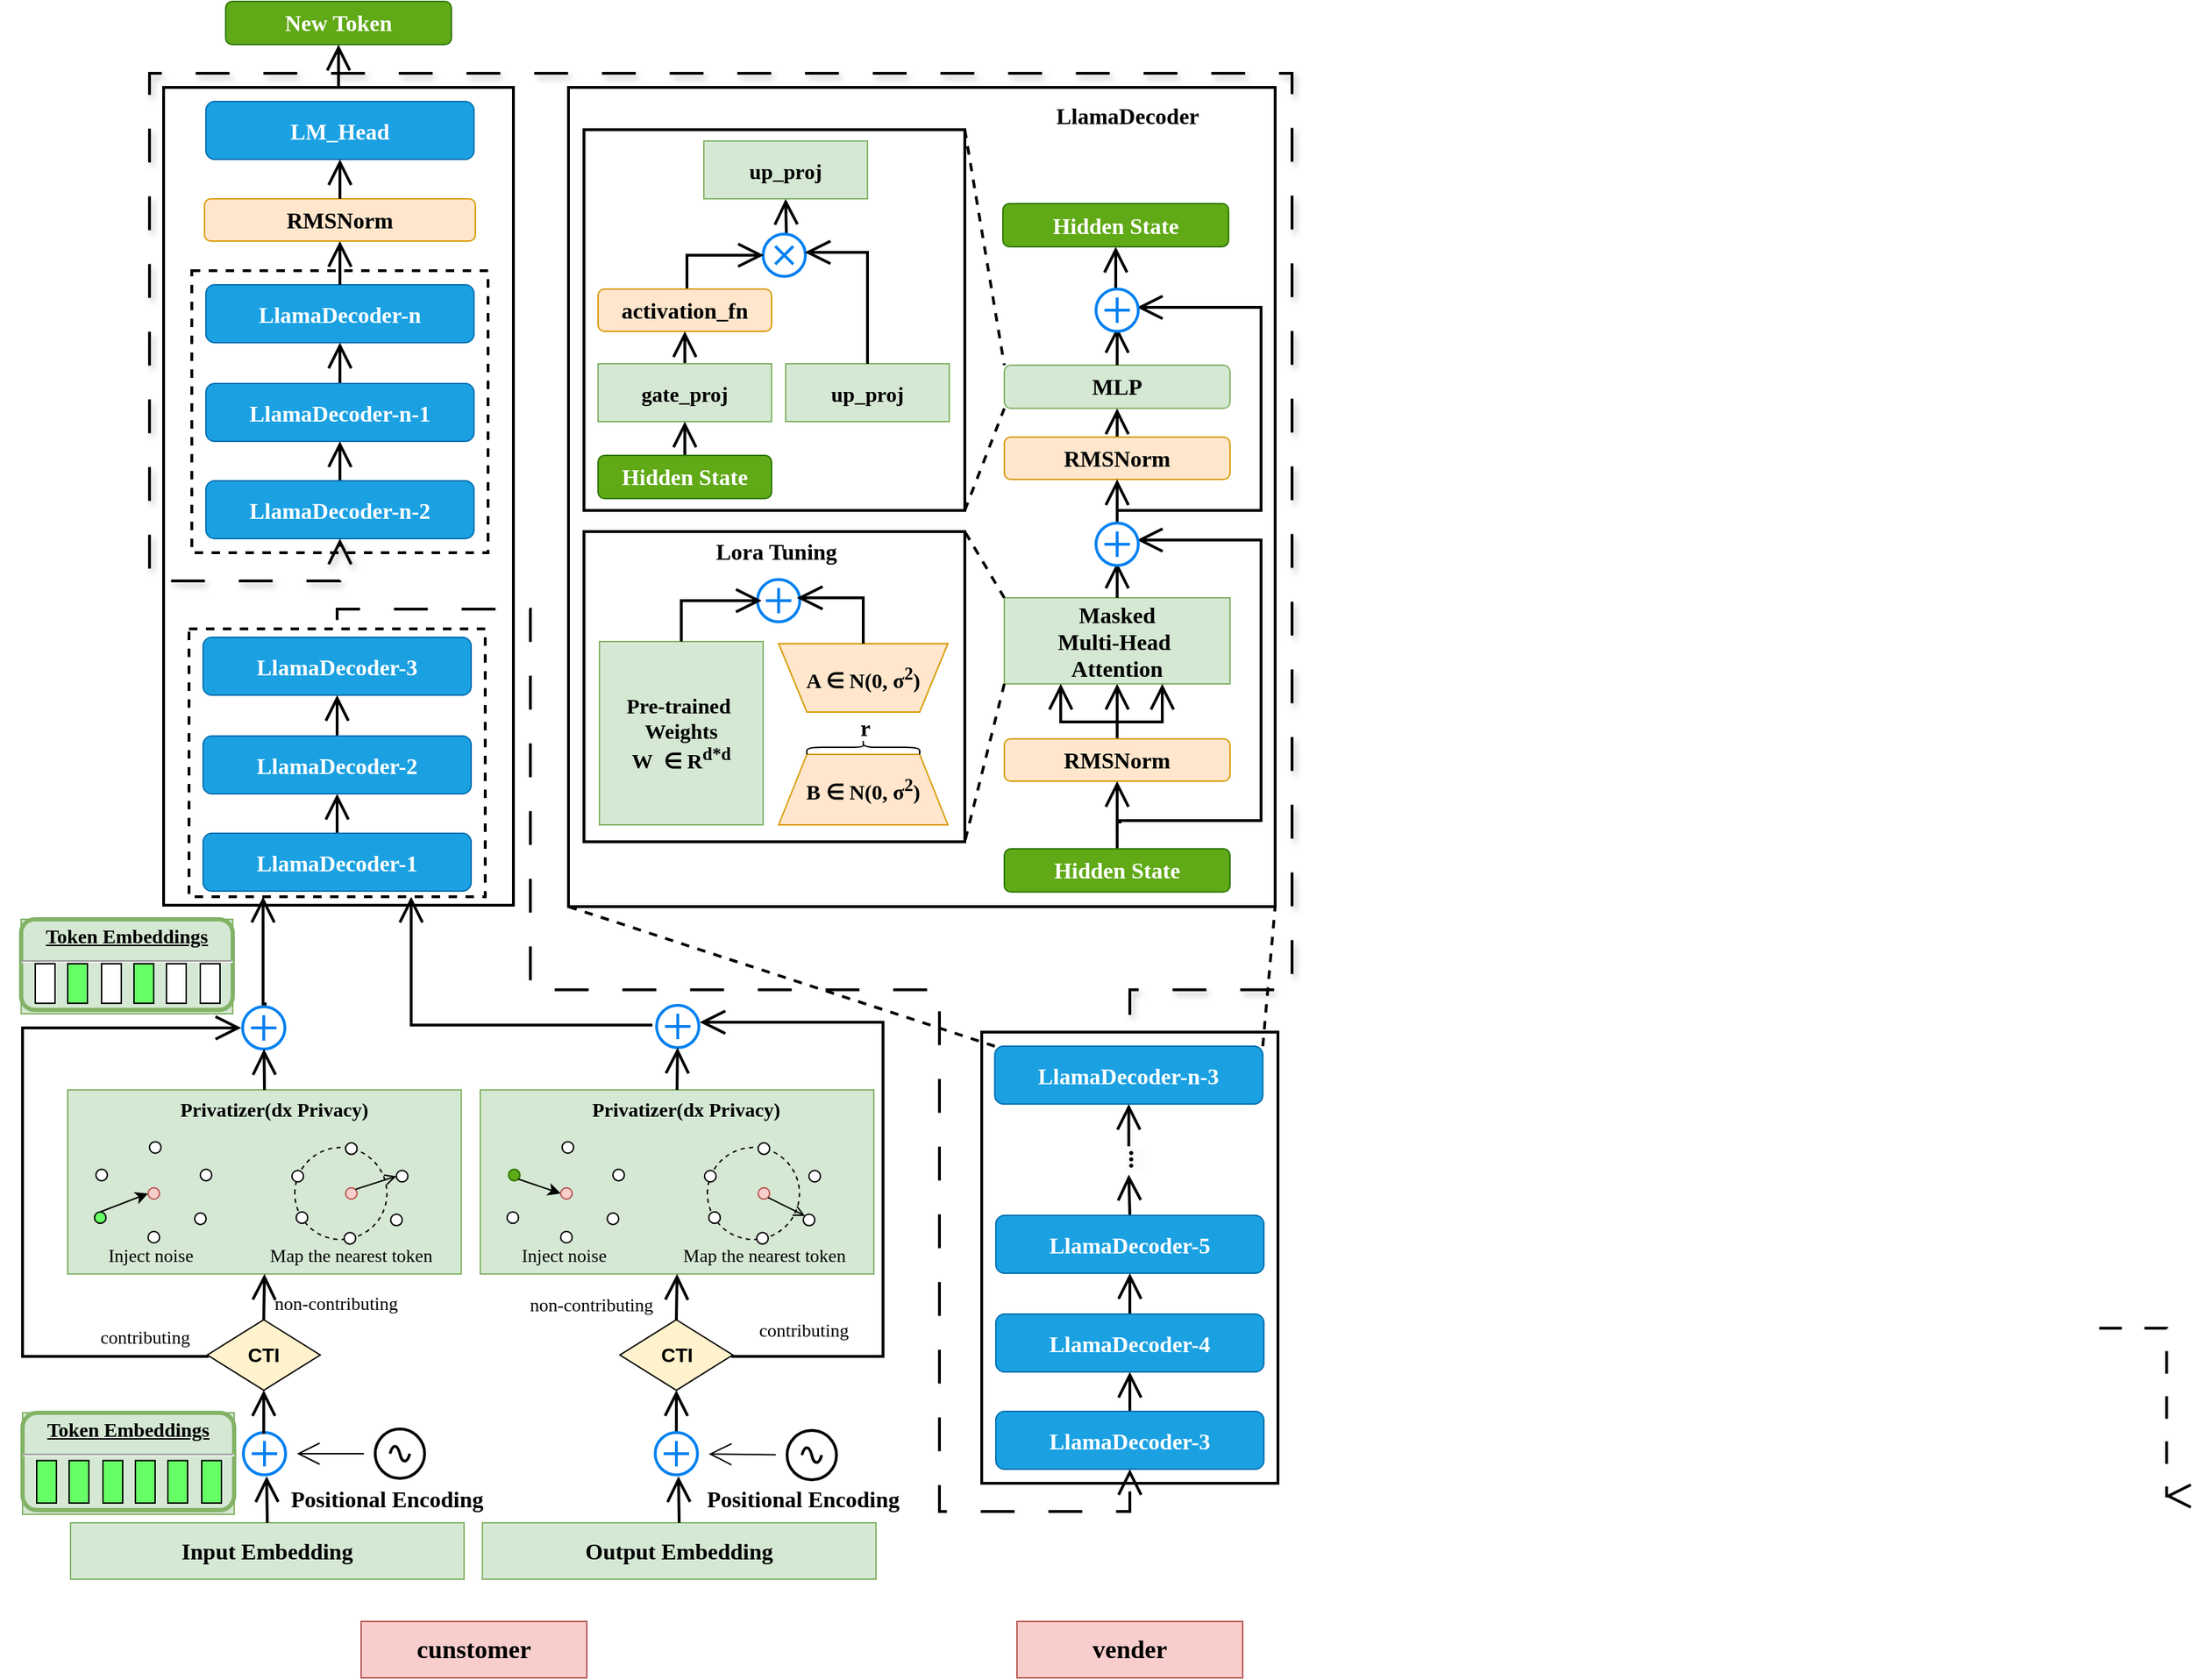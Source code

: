 <mxfile version="24.7.6" pages="2">
  <diagram name="FedCasualLM" id="c7558073-3199-34d8-9f00-42111426c3f3">
    <mxGraphModel dx="2506" dy="2080" grid="1" gridSize="10" guides="1" tooltips="1" connect="1" arrows="1" fold="1" page="1" pageScale="1" pageWidth="826" pageHeight="1169" background="none" math="0" shadow="0">
      <root>
        <mxCell id="0" />
        <mxCell id="1" parent="0" />
        <mxCell id="5aqcrtUNGiSRUCBSuBSa-110" value="&lt;span style=&quot;font-size: 16px;&quot;&gt;&lt;font style=&quot;font-size: 16px;&quot;&gt;Input Embedding&lt;/font&gt;&lt;/span&gt;" style="rounded=0;whiteSpace=wrap;html=1;fillColor=#d5e8d4;strokeColor=#82b366;fontSize=16;fontFamily=Times New Roman;fontStyle=1" parent="1" vertex="1">
          <mxGeometry x="-766" y="978" width="279" height="40" as="geometry" />
        </mxCell>
        <mxCell id="5aqcrtUNGiSRUCBSuBSa-112" value="" style="group;fillColor=#d5e8d4;strokeColor=#82b366;fontFamily=Times New Roman;fontSize=15;" parent="1" vertex="1" connectable="0">
          <mxGeometry x="-800" y="900" width="150" height="72" as="geometry" />
        </mxCell>
        <mxCell id="11" value="&lt;p style=&quot;margin: 4px 0px 0px; text-align: center; text-decoration: underline; font-size: 14px;&quot;&gt;&lt;strong style=&quot;&quot;&gt;&lt;font face=&quot;Times New Roman&quot; style=&quot;font-size: 14px;&quot;&gt;Token Embeddings&lt;/font&gt;&lt;/strong&gt;&lt;/p&gt;&lt;hr style=&quot;font-size: 14px;&quot;&gt;&lt;p style=&quot;margin: 0px 0px 0px 8px; font-size: 14px;&quot;&gt;&lt;br&gt;&lt;/p&gt;" style="verticalAlign=middle;align=center;overflow=fill;fontSize=12;fontFamily=Helvetica;html=1;rounded=1;fontStyle=1;strokeWidth=3;fillColor=#d5e8d4;strokeColor=#82b366;" parent="5aqcrtUNGiSRUCBSuBSa-112" vertex="1">
          <mxGeometry width="150" height="69.041" as="geometry" />
        </mxCell>
        <mxCell id="5aqcrtUNGiSRUCBSuBSa-111" value="" style="group" parent="5aqcrtUNGiSRUCBSuBSa-112" vertex="1" connectable="0">
          <mxGeometry x="10" y="24" width="131" height="40.004" as="geometry" />
        </mxCell>
        <mxCell id="5aqcrtUNGiSRUCBSuBSa-96" value="" style="rounded=0;whiteSpace=wrap;html=1;fillColor=#66FF66;" parent="5aqcrtUNGiSRUCBSuBSa-111" vertex="1">
          <mxGeometry y="9.863" width="14" height="30.141" as="geometry" />
        </mxCell>
        <mxCell id="5aqcrtUNGiSRUCBSuBSa-97" value="" style="rounded=0;whiteSpace=wrap;html=1;fillColor=#66FF66;" parent="5aqcrtUNGiSRUCBSuBSa-111" vertex="1">
          <mxGeometry x="23" y="9.863" width="14" height="30.141" as="geometry" />
        </mxCell>
        <mxCell id="5aqcrtUNGiSRUCBSuBSa-98" value="" style="rounded=0;whiteSpace=wrap;html=1;fillColor=#66FF66;" parent="5aqcrtUNGiSRUCBSuBSa-111" vertex="1">
          <mxGeometry x="47" y="9.863" width="14" height="30.141" as="geometry" />
        </mxCell>
        <mxCell id="5aqcrtUNGiSRUCBSuBSa-99" value="" style="rounded=0;whiteSpace=wrap;html=1;fillColor=#66FF66;" parent="5aqcrtUNGiSRUCBSuBSa-111" vertex="1">
          <mxGeometry x="70" y="9.863" width="14" height="30.141" as="geometry" />
        </mxCell>
        <mxCell id="5aqcrtUNGiSRUCBSuBSa-100" value="" style="rounded=0;whiteSpace=wrap;html=1;fillColor=#66FF66;" parent="5aqcrtUNGiSRUCBSuBSa-111" vertex="1">
          <mxGeometry x="93" y="9.863" width="14" height="30.141" as="geometry" />
        </mxCell>
        <mxCell id="5aqcrtUNGiSRUCBSuBSa-101" value="" style="rounded=0;whiteSpace=wrap;html=1;fillColor=#66FF66;" parent="5aqcrtUNGiSRUCBSuBSa-111" vertex="1">
          <mxGeometry x="117" y="9.863" width="14" height="30.141" as="geometry" />
        </mxCell>
        <mxCell id="sVfAgQeSOBTBw0H8juTk-49" style="edgeStyle=orthogonalEdgeStyle;rounded=0;orthogonalLoop=1;jettySize=auto;html=1;fontFamily=Architects Daughter;fontSource=https%3A%2F%2Ffonts.googleapis.com%2Fcss%3Ffamily%3DArchitects%2BDaughter;fontSize=16;startSize=14;endArrow=open;endSize=14;sourcePerimeterSpacing=8;targetPerimeterSpacing=8;strokeWidth=2;entryX=0.25;entryY=1;entryDx=0;entryDy=0;" parent="1" target="UXRqbKGA226XY0kclbWd-84" edge="1">
          <mxGeometry relative="1" as="geometry">
            <mxPoint x="-580" y="560" as="targetPoint" />
            <mxPoint x="-627" y="610" as="sourcePoint" />
            <Array as="points">
              <mxPoint x="-627" y="610" />
            </Array>
          </mxGeometry>
        </mxCell>
        <mxCell id="sVfAgQeSOBTBw0H8juTk-39" value="" style="group;fillColor=#d5e8d4;strokeColor=#82b366;fontFamily=Times New Roman;fontSize=15;" parent="1" vertex="1" connectable="0">
          <mxGeometry x="-801" y="550" width="150" height="67" as="geometry" />
        </mxCell>
        <mxCell id="sVfAgQeSOBTBw0H8juTk-40" value="&lt;p style=&quot;margin: 4px 0px 0px; text-align: center; text-decoration: underline; font-size: 14px;&quot;&gt;&lt;strong style=&quot;&quot;&gt;&lt;font face=&quot;Times New Roman&quot; style=&quot;font-size: 14px;&quot;&gt;Token Embeddings&lt;/font&gt;&lt;/strong&gt;&lt;/p&gt;&lt;hr style=&quot;font-size: 14px;&quot;&gt;&lt;p style=&quot;margin: 0px 0px 0px 8px; font-size: 14px;&quot;&gt;&lt;br&gt;&lt;/p&gt;" style="verticalAlign=middle;align=center;overflow=fill;fontSize=12;fontFamily=Helvetica;html=1;rounded=1;fontStyle=1;strokeWidth=3;fillColor=#d5e8d4;strokeColor=#82b366;" parent="sVfAgQeSOBTBw0H8juTk-39" vertex="1">
          <mxGeometry width="150" height="64.247" as="geometry" />
        </mxCell>
        <mxCell id="sVfAgQeSOBTBw0H8juTk-41" value="" style="group" parent="sVfAgQeSOBTBw0H8juTk-39" vertex="1" connectable="0">
          <mxGeometry x="10" y="22.333" width="131" height="37.226" as="geometry" />
        </mxCell>
        <mxCell id="sVfAgQeSOBTBw0H8juTk-42" value="" style="rounded=0;whiteSpace=wrap;html=1;" parent="sVfAgQeSOBTBw0H8juTk-41" vertex="1">
          <mxGeometry y="9.178" width="14" height="28.048" as="geometry" />
        </mxCell>
        <mxCell id="sVfAgQeSOBTBw0H8juTk-43" value="" style="rounded=0;whiteSpace=wrap;html=1;fillColor=#66FF66;" parent="sVfAgQeSOBTBw0H8juTk-41" vertex="1">
          <mxGeometry x="23" y="9.178" width="14" height="28.048" as="geometry" />
        </mxCell>
        <mxCell id="sVfAgQeSOBTBw0H8juTk-44" value="" style="rounded=0;whiteSpace=wrap;html=1;" parent="sVfAgQeSOBTBw0H8juTk-41" vertex="1">
          <mxGeometry x="47" y="9.178" width="14" height="28.048" as="geometry" />
        </mxCell>
        <mxCell id="sVfAgQeSOBTBw0H8juTk-45" value="" style="rounded=0;whiteSpace=wrap;html=1;fillColor=#66FF66;" parent="sVfAgQeSOBTBw0H8juTk-41" vertex="1">
          <mxGeometry x="70" y="9.178" width="14" height="28.048" as="geometry" />
        </mxCell>
        <mxCell id="sVfAgQeSOBTBw0H8juTk-46" value="" style="rounded=0;whiteSpace=wrap;html=1;" parent="sVfAgQeSOBTBw0H8juTk-41" vertex="1">
          <mxGeometry x="93" y="9.178" width="14" height="28.048" as="geometry" />
        </mxCell>
        <mxCell id="sVfAgQeSOBTBw0H8juTk-47" value="" style="rounded=0;whiteSpace=wrap;html=1;" parent="sVfAgQeSOBTBw0H8juTk-41" vertex="1">
          <mxGeometry x="117" y="9.178" width="14" height="28.048" as="geometry" />
        </mxCell>
        <mxCell id="sVfAgQeSOBTBw0H8juTk-67" value="cunstomer" style="rounded=0;whiteSpace=wrap;html=1;fontFamily=Times New Roman;fontSize=18;fontStyle=1;fillColor=#f8cecc;strokeColor=#b85450;" parent="1" vertex="1">
          <mxGeometry x="-560" y="1048" width="160" height="40" as="geometry" />
        </mxCell>
        <mxCell id="sVfAgQeSOBTBw0H8juTk-70" value="vender" style="rounded=0;whiteSpace=wrap;html=1;fontFamily=Times New Roman;fontSize=18;fontStyle=1;fillColor=#f8cecc;strokeColor=#b85450;" parent="1" vertex="1">
          <mxGeometry x="-95" y="1048" width="160" height="40" as="geometry" />
        </mxCell>
        <mxCell id="sVfAgQeSOBTBw0H8juTk-85" value="&lt;span style=&quot;font-size: 16px;&quot;&gt;&lt;font style=&quot;font-size: 16px;&quot;&gt;Output Embedding&lt;/font&gt;&lt;/span&gt;" style="rounded=0;whiteSpace=wrap;html=1;fillColor=#d5e8d4;strokeColor=#82b366;fontSize=16;fontFamily=Times New Roman;fontStyle=1" parent="1" vertex="1">
          <mxGeometry x="-474" y="978" width="279" height="40" as="geometry" />
        </mxCell>
        <mxCell id="sVfAgQeSOBTBw0H8juTk-86" value="" style="html=1;verticalLabelPosition=bottom;align=center;labelBackgroundColor=#ffffff;verticalAlign=top;strokeWidth=2;strokeColor=#0080F0;shadow=0;dashed=0;shape=mxgraph.ios7.icons.add;fontFamily=Architects Daughter;fontSource=https%3A%2F%2Ffonts.googleapis.com%2Fcss%3Ffamily%3DArchitects%2BDaughter;" parent="1" vertex="1">
          <mxGeometry x="-643.5" y="914" width="30" height="30" as="geometry" />
        </mxCell>
        <mxCell id="sVfAgQeSOBTBw0H8juTk-87" style="edgeStyle=none;curved=1;rounded=0;orthogonalLoop=1;jettySize=auto;html=1;exitX=0.5;exitY=0;exitDx=0;exitDy=0;entryX=0.55;entryY=1.033;entryDx=0;entryDy=0;entryPerimeter=0;fontFamily=Architects Daughter;fontSource=https%3A%2F%2Ffonts.googleapis.com%2Fcss%3Ffamily%3DArchitects%2BDaughter;fontSize=16;startSize=14;endArrow=open;endSize=14;sourcePerimeterSpacing=8;targetPerimeterSpacing=8;strokeWidth=2;" parent="1" source="5aqcrtUNGiSRUCBSuBSa-110" target="sVfAgQeSOBTBw0H8juTk-86" edge="1">
          <mxGeometry relative="1" as="geometry" />
        </mxCell>
        <mxCell id="sVfAgQeSOBTBw0H8juTk-117" value="" style="edgeStyle=none;curved=1;rounded=0;orthogonalLoop=1;jettySize=auto;html=1;fontFamily=Architects Daughter;fontSource=https%3A%2F%2Ffonts.googleapis.com%2Fcss%3Ffamily%3DArchitects%2BDaughter;fontSize=16;startSize=14;endArrow=open;endSize=14;sourcePerimeterSpacing=8;targetPerimeterSpacing=8;" parent="1" source="sVfAgQeSOBTBw0H8juTk-116" target="sVfAgQeSOBTBw0H8juTk-86" edge="1">
          <mxGeometry relative="1" as="geometry" />
        </mxCell>
        <mxCell id="sVfAgQeSOBTBw0H8juTk-116" value="" style="pointerEvents=1;verticalLabelPosition=bottom;shadow=0;dashed=0;align=center;html=1;verticalAlign=top;shape=mxgraph.electrical.signal_sources.source;aspect=fixed;points=[[0.5,0,0],[1,0.5,0],[0.5,1,0],[0,0.5,0]];elSignalType=ac;fontFamily=Architects Daughter;fontSource=https%3A%2F%2Ffonts.googleapis.com%2Fcss%3Ffamily%3DArchitects%2BDaughter;strokeWidth=2;" parent="1" vertex="1">
          <mxGeometry x="-550" y="911.5" width="35" height="35" as="geometry" />
        </mxCell>
        <mxCell id="sVfAgQeSOBTBw0H8juTk-119" value="Positional Encoding" style="text;strokeColor=none;fillColor=none;html=1;align=center;verticalAlign=middle;whiteSpace=wrap;rounded=0;fontSize=16;fontFamily=Times New Roman;fontStyle=1" parent="1" vertex="1">
          <mxGeometry x="-613.5" y="951" width="143" height="20" as="geometry" />
        </mxCell>
        <mxCell id="b-jebGHlXIIbUzY4hwMT-79" style="edgeStyle=none;curved=1;rounded=0;orthogonalLoop=1;jettySize=auto;html=1;entryX=0.5;entryY=1;entryDx=0;entryDy=0;fontFamily=Architects Daughter;fontSource=https%3A%2F%2Ffonts.googleapis.com%2Fcss%3Ffamily%3DArchitects%2BDaughter;fontSize=16;startSize=14;endArrow=open;endSize=14;sourcePerimeterSpacing=8;targetPerimeterSpacing=8;strokeWidth=2;exitX=0.5;exitY=0;exitDx=0;exitDy=0;exitPerimeter=0;" parent="1" source="sVfAgQeSOBTBw0H8juTk-121" target="b-jebGHlXIIbUzY4hwMT-49" edge="1">
          <mxGeometry relative="1" as="geometry">
            <mxPoint x="-336" y="910" as="sourcePoint" />
          </mxGeometry>
        </mxCell>
        <mxCell id="sVfAgQeSOBTBw0H8juTk-121" value="" style="html=1;verticalLabelPosition=bottom;align=center;labelBackgroundColor=#ffffff;verticalAlign=top;strokeWidth=2;strokeColor=#0080F0;shadow=0;dashed=0;shape=mxgraph.ios7.icons.add;fontFamily=Architects Daughter;fontSource=https%3A%2F%2Ffonts.googleapis.com%2Fcss%3Ffamily%3DArchitects%2BDaughter;" parent="1" vertex="1">
          <mxGeometry x="-351.5" y="914" width="30" height="30" as="geometry" />
        </mxCell>
        <mxCell id="sVfAgQeSOBTBw0H8juTk-122" style="edgeStyle=none;curved=1;rounded=0;orthogonalLoop=1;jettySize=auto;html=1;exitX=0.5;exitY=0;exitDx=0;exitDy=0;entryX=0.55;entryY=1.033;entryDx=0;entryDy=0;entryPerimeter=0;fontFamily=Architects Daughter;fontSource=https%3A%2F%2Ffonts.googleapis.com%2Fcss%3Ffamily%3DArchitects%2BDaughter;fontSize=16;startSize=14;endArrow=open;endSize=14;sourcePerimeterSpacing=8;targetPerimeterSpacing=8;strokeWidth=2;" parent="1" source="sVfAgQeSOBTBw0H8juTk-85" target="sVfAgQeSOBTBw0H8juTk-121" edge="1">
          <mxGeometry relative="1" as="geometry">
            <mxPoint x="-345" y="950" as="sourcePoint" />
          </mxGeometry>
        </mxCell>
        <mxCell id="sVfAgQeSOBTBw0H8juTk-123" value="" style="edgeStyle=none;curved=1;rounded=0;orthogonalLoop=1;jettySize=auto;html=1;fontFamily=Architects Daughter;fontSource=https%3A%2F%2Ffonts.googleapis.com%2Fcss%3Ffamily%3DArchitects%2BDaughter;fontSize=16;startSize=14;endArrow=open;endSize=14;sourcePerimeterSpacing=8;targetPerimeterSpacing=8;" parent="1" source="sVfAgQeSOBTBw0H8juTk-124" target="sVfAgQeSOBTBw0H8juTk-121" edge="1">
          <mxGeometry relative="1" as="geometry" />
        </mxCell>
        <mxCell id="sVfAgQeSOBTBw0H8juTk-124" value="" style="pointerEvents=1;verticalLabelPosition=bottom;shadow=0;dashed=0;align=center;html=1;verticalAlign=top;shape=mxgraph.electrical.signal_sources.source;aspect=fixed;points=[[0.5,0,0],[1,0.5,0],[0.5,1,0],[0,0.5,0]];elSignalType=ac;fontFamily=Architects Daughter;fontSource=https%3A%2F%2Ffonts.googleapis.com%2Fcss%3Ffamily%3DArchitects%2BDaughter;strokeWidth=2;" parent="1" vertex="1">
          <mxGeometry x="-258" y="912.5" width="35" height="35" as="geometry" />
        </mxCell>
        <mxCell id="sVfAgQeSOBTBw0H8juTk-125" value="Positional Encoding" style="text;strokeColor=none;fillColor=none;html=1;align=center;verticalAlign=middle;whiteSpace=wrap;rounded=0;fontSize=16;fontFamily=Times New Roman;fontStyle=1" parent="1" vertex="1">
          <mxGeometry x="-318" y="951" width="143" height="20" as="geometry" />
        </mxCell>
        <mxCell id="sVfAgQeSOBTBw0H8juTk-129" style="edgeStyle=orthogonalEdgeStyle;rounded=0;orthogonalLoop=1;jettySize=auto;html=1;fontFamily=Architects Daughter;fontSource=https%3A%2F%2Ffonts.googleapis.com%2Fcss%3Ffamily%3DArchitects%2BDaughter;fontSize=16;startSize=14;endArrow=open;endSize=14;sourcePerimeterSpacing=8;targetPerimeterSpacing=8;strokeWidth=2;flowAnimation=1;dashed=1;dashPattern=12 12;exitX=0.5;exitY=0;exitDx=0;exitDy=0;entryX=0.5;entryY=1;entryDx=0;entryDy=0;" parent="1" source="UXRqbKGA226XY0kclbWd-92" target="UXRqbKGA226XY0kclbWd-72" edge="1">
          <mxGeometry relative="1" as="geometry">
            <mxPoint x="-426.1" y="407.17" as="targetPoint" />
            <mxPoint x="-450" y="362.97" as="sourcePoint" />
            <Array as="points">
              <mxPoint x="-577" y="330" />
              <mxPoint x="-440" y="330" />
              <mxPoint x="-440" y="600" />
              <mxPoint x="-150" y="600" />
              <mxPoint x="-150" y="970" />
              <mxPoint x="-15" y="970" />
            </Array>
          </mxGeometry>
        </mxCell>
        <mxCell id="sVfAgQeSOBTBw0H8juTk-132" value="" style="edgeStyle=orthogonalEdgeStyle;orthogonalLoop=1;jettySize=auto;html=1;rounded=0;fontFamily=Architects Daughter;fontSource=https%3A%2F%2Ffonts.googleapis.com%2Fcss%3Ffamily%3DArchitects%2BDaughter;fontSize=16;startSize=14;endArrow=open;endSize=14;sourcePerimeterSpacing=8;targetPerimeterSpacing=8;strokeWidth=2;flowAnimation=1;dashed=1;dashPattern=8 8;" parent="1" edge="1">
          <mxGeometry width="140" relative="1" as="geometry">
            <mxPoint x="660" y="840" as="sourcePoint" />
            <mxPoint x="719" y="959" as="targetPoint" />
            <Array as="points">
              <mxPoint x="720" y="840" />
            </Array>
          </mxGeometry>
        </mxCell>
        <mxCell id="b-jebGHlXIIbUzY4hwMT-45" value="" style="group" parent="1" vertex="1" connectable="0">
          <mxGeometry x="-809" y="610" width="320" height="274" as="geometry" />
        </mxCell>
        <mxCell id="sVfAgQeSOBTBw0H8juTk-19" value="contributing" style="text;strokeColor=none;fillColor=none;html=1;align=center;verticalAlign=middle;whiteSpace=wrap;rounded=0;fontSize=13;fontFamily=Times New Roman;" parent="b-jebGHlXIIbUzY4hwMT-45" vertex="1">
          <mxGeometry x="55.034" y="225.14" width="81.966" height="21.771" as="geometry" />
        </mxCell>
        <mxCell id="5aqcrtUNGiSRUCBSuBSa-113" value="&lt;b&gt;&lt;font style=&quot;font-size: 14px;&quot;&gt;CTI&lt;/font&gt;&lt;/b&gt;" style="rhombus;whiteSpace=wrap;html=1;fillColor=#FFF2CC;" parent="b-jebGHlXIIbUzY4hwMT-45" vertex="1">
          <mxGeometry x="140" y="224" width="80" height="50" as="geometry" />
        </mxCell>
        <mxCell id="sVfAgQeSOBTBw0H8juTk-20" value="" style="html=1;verticalLabelPosition=bottom;align=center;labelBackgroundColor=#ffffff;verticalAlign=top;strokeWidth=2;strokeColor=#0080F0;shadow=0;dashed=0;shape=mxgraph.ios7.icons.add;fontFamily=Architects Daughter;fontSource=https%3A%2F%2Ffonts.googleapis.com%2Fcss%3Ffamily%3DArchitects%2BDaughter;" parent="b-jebGHlXIIbUzY4hwMT-45" vertex="1">
          <mxGeometry x="165" y="2" width="30" height="30" as="geometry" />
        </mxCell>
        <mxCell id="sVfAgQeSOBTBw0H8juTk-32" value="" style="group" parent="b-jebGHlXIIbUzY4hwMT-45" vertex="1" connectable="0">
          <mxGeometry x="41" y="61" width="279" height="133" as="geometry" />
        </mxCell>
        <mxCell id="5aqcrtUNGiSRUCBSuBSa-118" value="" style="rounded=0;whiteSpace=wrap;html=1;fillColor=#d5e8d4;strokeColor=#82b366;" parent="sVfAgQeSOBTBw0H8juTk-32" vertex="1">
          <mxGeometry width="279" height="130.552" as="geometry" />
        </mxCell>
        <mxCell id="5aqcrtUNGiSRUCBSuBSa-144" value="" style="group" parent="sVfAgQeSOBTBw0H8juTk-32" vertex="1" connectable="0">
          <mxGeometry x="19" y="36.718" width="85" height="96.282" as="geometry" />
        </mxCell>
        <mxCell id="5aqcrtUNGiSRUCBSuBSa-120" value="" style="ellipse;whiteSpace=wrap;html=1;aspect=fixed;container=0;" parent="5aqcrtUNGiSRUCBSuBSa-144" vertex="1">
          <mxGeometry x="39" width="8.16" height="8.16" as="geometry" />
        </mxCell>
        <mxCell id="5aqcrtUNGiSRUCBSuBSa-126" value="" style="ellipse;whiteSpace=wrap;html=1;aspect=fixed;container=0;" parent="5aqcrtUNGiSRUCBSuBSa-144" vertex="1">
          <mxGeometry x="38" y="63.644" width="8.16" height="8.16" as="geometry" />
        </mxCell>
        <mxCell id="5aqcrtUNGiSRUCBSuBSa-127" value="" style="ellipse;whiteSpace=wrap;html=1;aspect=fixed;container=0;" parent="5aqcrtUNGiSRUCBSuBSa-144" vertex="1">
          <mxGeometry x="1" y="19.583" width="8.16" height="8.16" as="geometry" />
        </mxCell>
        <mxCell id="5aqcrtUNGiSRUCBSuBSa-142" style="rounded=0;orthogonalLoop=1;jettySize=auto;html=1;exitX=0.5;exitY=0;exitDx=0;exitDy=0;entryX=0;entryY=0.5;entryDx=0;entryDy=0;" parent="5aqcrtUNGiSRUCBSuBSa-144" source="5aqcrtUNGiSRUCBSuBSa-128" target="5aqcrtUNGiSRUCBSuBSa-141" edge="1">
          <mxGeometry relative="1" as="geometry" />
        </mxCell>
        <mxCell id="5aqcrtUNGiSRUCBSuBSa-128" value="" style="ellipse;whiteSpace=wrap;html=1;aspect=fixed;fillColor=#66FF66;container=0;" parent="5aqcrtUNGiSRUCBSuBSa-144" vertex="1">
          <mxGeometry y="49.773" width="8.16" height="8.16" as="geometry" />
        </mxCell>
        <mxCell id="5aqcrtUNGiSRUCBSuBSa-129" value="" style="ellipse;whiteSpace=wrap;html=1;aspect=fixed;container=0;" parent="5aqcrtUNGiSRUCBSuBSa-144" vertex="1">
          <mxGeometry x="71" y="50.589" width="8.16" height="8.16" as="geometry" />
        </mxCell>
        <mxCell id="5aqcrtUNGiSRUCBSuBSa-130" value="" style="ellipse;whiteSpace=wrap;html=1;aspect=fixed;container=0;" parent="5aqcrtUNGiSRUCBSuBSa-144" vertex="1">
          <mxGeometry x="75" y="19.583" width="8.16" height="8.16" as="geometry" />
        </mxCell>
        <mxCell id="5aqcrtUNGiSRUCBSuBSa-141" value="" style="ellipse;whiteSpace=wrap;html=1;aspect=fixed;fillColor=#f8cecc;container=0;strokeColor=#b85450;" parent="5aqcrtUNGiSRUCBSuBSa-144" vertex="1">
          <mxGeometry x="38" y="32.638" width="8.16" height="8.16" as="geometry" />
        </mxCell>
        <mxCell id="sVfAgQeSOBTBw0H8juTk-15" value="Inject noise" style="text;strokeColor=none;fillColor=none;html=1;align=center;verticalAlign=middle;whiteSpace=wrap;rounded=0;fontSize=13;fontFamily=Times New Roman;" parent="5aqcrtUNGiSRUCBSuBSa-144" vertex="1">
          <mxGeometry x="-5" y="71.804" width="90" height="17.951" as="geometry" />
        </mxCell>
        <mxCell id="sVfAgQeSOBTBw0H8juTk-14" value="" style="group;" parent="sVfAgQeSOBTBw0H8juTk-32" vertex="1" connectable="0">
          <mxGeometry x="159" y="37.534" width="84" height="71.804" as="geometry" />
        </mxCell>
        <mxCell id="5aqcrtUNGiSRUCBSuBSa-133" value="" style="ellipse;whiteSpace=wrap;html=1;aspect=fixed;dashed=1;flipH=1;flipV=1;fillStyle=auto;fillColor=none;" parent="sVfAgQeSOBTBw0H8juTk-14" vertex="1">
          <mxGeometry x="2" y="3.264" width="65.276" height="65.276" as="geometry" />
        </mxCell>
        <mxCell id="5aqcrtUNGiSRUCBSuBSa-134" value="" style="ellipse;whiteSpace=wrap;html=1;aspect=fixed;" parent="sVfAgQeSOBTBw0H8juTk-14" vertex="1">
          <mxGeometry x="38" width="8.16" height="8.16" as="geometry" />
        </mxCell>
        <mxCell id="5aqcrtUNGiSRUCBSuBSa-135" value="" style="ellipse;whiteSpace=wrap;html=1;aspect=fixed;" parent="sVfAgQeSOBTBw0H8juTk-14" vertex="1">
          <mxGeometry x="37" y="63.644" width="8.16" height="8.16" as="geometry" />
        </mxCell>
        <mxCell id="5aqcrtUNGiSRUCBSuBSa-136" value="" style="ellipse;whiteSpace=wrap;html=1;aspect=fixed;" parent="sVfAgQeSOBTBw0H8juTk-14" vertex="1">
          <mxGeometry y="19.583" width="8.16" height="8.16" as="geometry" />
        </mxCell>
        <mxCell id="5aqcrtUNGiSRUCBSuBSa-137" value="" style="ellipse;whiteSpace=wrap;html=1;aspect=fixed;" parent="sVfAgQeSOBTBw0H8juTk-14" vertex="1">
          <mxGeometry x="3" y="48.957" width="8.16" height="8.16" as="geometry" />
        </mxCell>
        <mxCell id="5aqcrtUNGiSRUCBSuBSa-138" value="" style="ellipse;whiteSpace=wrap;html=1;aspect=fixed;" parent="sVfAgQeSOBTBw0H8juTk-14" vertex="1">
          <mxGeometry x="70" y="50.589" width="8.16" height="8.16" as="geometry" />
        </mxCell>
        <mxCell id="5aqcrtUNGiSRUCBSuBSa-139" value="" style="ellipse;whiteSpace=wrap;html=1;aspect=fixed;" parent="sVfAgQeSOBTBw0H8juTk-14" vertex="1">
          <mxGeometry x="74" y="19.583" width="8.16" height="8.16" as="geometry" />
        </mxCell>
        <mxCell id="sVfAgQeSOBTBw0H8juTk-11" value="" style="ellipse;whiteSpace=wrap;html=1;aspect=fixed;fillColor=#f8cecc;container=0;strokeColor=#b85450;" parent="sVfAgQeSOBTBw0H8juTk-14" vertex="1">
          <mxGeometry x="38" y="31.822" width="8.16" height="8.16" as="geometry" />
        </mxCell>
        <mxCell id="sVfAgQeSOBTBw0H8juTk-12" style="edgeStyle=none;curved=1;rounded=0;orthogonalLoop=1;jettySize=auto;html=1;exitX=1;exitY=0;exitDx=0;exitDy=0;fontFamily=Architects Daughter;fontSource=https%3A%2F%2Ffonts.googleapis.com%2Fcss%3Ffamily%3DArchitects%2BDaughter;fontSize=16;endArrow=open;sourcePerimeterSpacing=8;targetPerimeterSpacing=8;entryX=0;entryY=0.5;entryDx=0;entryDy=0;" parent="sVfAgQeSOBTBw0H8juTk-14" source="sVfAgQeSOBTBw0H8juTk-11" target="5aqcrtUNGiSRUCBSuBSa-139" edge="1">
          <mxGeometry relative="1" as="geometry">
            <mxPoint x="62" y="25.294" as="targetPoint" />
          </mxGeometry>
        </mxCell>
        <mxCell id="sVfAgQeSOBTBw0H8juTk-16" value="Map the nearest token" style="text;strokeColor=none;fillColor=none;html=1;align=center;verticalAlign=middle;whiteSpace=wrap;rounded=0;fontSize=13;fontFamily=Times New Roman;" parent="sVfAgQeSOBTBw0H8juTk-32" vertex="1">
          <mxGeometry x="136" y="109.337" width="130" height="16.319" as="geometry" />
        </mxCell>
        <mxCell id="sVfAgQeSOBTBw0H8juTk-17" value="&lt;font style=&quot;font-size: 14px;&quot;&gt;Privatizer(dx Privacy)&lt;/font&gt;" style="text;strokeColor=none;fillColor=none;html=1;align=center;verticalAlign=middle;whiteSpace=wrap;rounded=0;fontSize=14;fontFamily=Times New Roman;fontStyle=1" parent="sVfAgQeSOBTBw0H8juTk-32" vertex="1">
          <mxGeometry x="72.5" y="6.528" width="146.5" height="16.319" as="geometry" />
        </mxCell>
        <mxCell id="sVfAgQeSOBTBw0H8juTk-18" value="non-contributing" style="text;strokeColor=none;fillColor=none;html=1;align=center;verticalAlign=middle;whiteSpace=wrap;rounded=0;fontSize=13;fontFamily=Times New Roman;fontStyle=0" parent="b-jebGHlXIIbUzY4hwMT-45" vertex="1">
          <mxGeometry x="178" y="202" width="107" height="20" as="geometry" />
        </mxCell>
        <mxCell id="sVfAgQeSOBTBw0H8juTk-22" style="edgeStyle=orthogonalEdgeStyle;rounded=0;orthogonalLoop=1;jettySize=auto;html=1;exitX=0;exitY=0.5;exitDx=0;exitDy=0;entryX=-0.033;entryY=0.5;entryDx=0;entryDy=0;entryPerimeter=0;fontFamily=Architects Daughter;fontSource=https%3A%2F%2Ffonts.googleapis.com%2Fcss%3Ffamily%3DArchitects%2BDaughter;fontSize=16;startSize=14;endArrow=open;endSize=14;sourcePerimeterSpacing=8;targetPerimeterSpacing=8;strokeWidth=2;" parent="b-jebGHlXIIbUzY4hwMT-45" source="5aqcrtUNGiSRUCBSuBSa-113" target="sVfAgQeSOBTBw0H8juTk-20" edge="1">
          <mxGeometry relative="1" as="geometry">
            <Array as="points">
              <mxPoint x="140" y="250" />
              <mxPoint x="9" y="250" />
              <mxPoint x="9" y="17" />
            </Array>
          </mxGeometry>
        </mxCell>
        <mxCell id="sVfAgQeSOBTBw0H8juTk-21" style="edgeStyle=none;curved=1;rounded=0;orthogonalLoop=1;jettySize=auto;html=1;exitX=0.5;exitY=0;exitDx=0;exitDy=0;fontFamily=Architects Daughter;fontSource=https%3A%2F%2Ffonts.googleapis.com%2Fcss%3Ffamily%3DArchitects%2BDaughter;fontSize=16;startSize=14;endArrow=open;endSize=14;sourcePerimeterSpacing=0;targetPerimeterSpacing=0;strokeWidth=2;" parent="b-jebGHlXIIbUzY4hwMT-45" source="5aqcrtUNGiSRUCBSuBSa-118" target="sVfAgQeSOBTBw0H8juTk-20" edge="1">
          <mxGeometry relative="1" as="geometry" />
        </mxCell>
        <mxCell id="sVfAgQeSOBTBw0H8juTk-36" style="edgeStyle=none;curved=1;rounded=0;orthogonalLoop=1;jettySize=auto;html=1;exitX=0.5;exitY=0;exitDx=0;exitDy=0;entryX=0.5;entryY=1;entryDx=0;entryDy=0;fontFamily=Architects Daughter;fontSource=https%3A%2F%2Ffonts.googleapis.com%2Fcss%3Ffamily%3DArchitects%2BDaughter;fontSize=16;startSize=14;endArrow=open;endSize=14;sourcePerimeterSpacing=8;targetPerimeterSpacing=8;strokeWidth=2;" parent="b-jebGHlXIIbUzY4hwMT-45" source="5aqcrtUNGiSRUCBSuBSa-113" target="5aqcrtUNGiSRUCBSuBSa-118" edge="1">
          <mxGeometry relative="1" as="geometry">
            <Array as="points" />
          </mxGeometry>
        </mxCell>
        <mxCell id="b-jebGHlXIIbUzY4hwMT-47" value="contributing" style="text;strokeColor=none;fillColor=none;html=1;align=center;verticalAlign=middle;whiteSpace=wrap;rounded=0;fontSize=13;fontFamily=Times New Roman;" parent="1" vertex="1">
          <mxGeometry x="-287.486" y="830.0" width="81.966" height="21.771" as="geometry" />
        </mxCell>
        <mxCell id="b-jebGHlXIIbUzY4hwMT-49" value="&lt;b&gt;&lt;font style=&quot;font-size: 14px;&quot;&gt;CTI&lt;/font&gt;&lt;/b&gt;" style="rhombus;whiteSpace=wrap;html=1;fillColor=#FFF2CC;" parent="1" vertex="1">
          <mxGeometry x="-376.5" y="834" width="80" height="50" as="geometry" />
        </mxCell>
        <mxCell id="UXRqbKGA226XY0kclbWd-94" style="edgeStyle=orthogonalEdgeStyle;rounded=0;orthogonalLoop=1;jettySize=auto;html=1;entryX=0.75;entryY=1;entryDx=0;entryDy=0;fontFamily=Architects Daughter;fontSource=https%3A%2F%2Ffonts.googleapis.com%2Fcss%3Ffamily%3DArchitects%2BDaughter;fontSize=16;startSize=14;endArrow=open;endSize=14;sourcePerimeterSpacing=8;targetPerimeterSpacing=8;strokeWidth=2;exitX=-0.1;exitY=0.467;exitDx=0;exitDy=0;exitPerimeter=0;" edge="1" parent="1" source="b-jebGHlXIIbUzY4hwMT-50" target="UXRqbKGA226XY0kclbWd-84">
          <mxGeometry relative="1" as="geometry" />
        </mxCell>
        <mxCell id="b-jebGHlXIIbUzY4hwMT-50" value="" style="html=1;verticalLabelPosition=bottom;align=center;labelBackgroundColor=#ffffff;verticalAlign=top;strokeWidth=2;strokeColor=#0080F0;shadow=0;dashed=0;shape=mxgraph.ios7.icons.add;fontFamily=Architects Daughter;fontSource=https%3A%2F%2Ffonts.googleapis.com%2Fcss%3Ffamily%3DArchitects%2BDaughter;" parent="1" vertex="1">
          <mxGeometry x="-350.5" y="611" width="30" height="30" as="geometry" />
        </mxCell>
        <mxCell id="b-jebGHlXIIbUzY4hwMT-51" value="" style="group" parent="1" vertex="1" connectable="0">
          <mxGeometry x="-475.5" y="671" width="279" height="133" as="geometry" />
        </mxCell>
        <mxCell id="b-jebGHlXIIbUzY4hwMT-52" value="" style="rounded=0;whiteSpace=wrap;html=1;fillColor=#d5e8d4;strokeColor=#82b366;" parent="b-jebGHlXIIbUzY4hwMT-51" vertex="1">
          <mxGeometry width="279" height="130.552" as="geometry" />
        </mxCell>
        <mxCell id="b-jebGHlXIIbUzY4hwMT-53" value="" style="group" parent="b-jebGHlXIIbUzY4hwMT-51" vertex="1" connectable="0">
          <mxGeometry x="19" y="36.718" width="85" height="96.282" as="geometry" />
        </mxCell>
        <mxCell id="b-jebGHlXIIbUzY4hwMT-54" value="" style="ellipse;whiteSpace=wrap;html=1;aspect=fixed;container=0;" parent="b-jebGHlXIIbUzY4hwMT-53" vertex="1">
          <mxGeometry x="39" width="8.16" height="8.16" as="geometry" />
        </mxCell>
        <mxCell id="b-jebGHlXIIbUzY4hwMT-55" value="" style="ellipse;whiteSpace=wrap;html=1;aspect=fixed;container=0;" parent="b-jebGHlXIIbUzY4hwMT-53" vertex="1">
          <mxGeometry x="38" y="63.644" width="8.16" height="8.16" as="geometry" />
        </mxCell>
        <mxCell id="b-jebGHlXIIbUzY4hwMT-56" value="" style="ellipse;whiteSpace=wrap;html=1;aspect=fixed;container=0;fillColor=#60a917;strokeColor=#2D7600;fontColor=#ffffff;" parent="b-jebGHlXIIbUzY4hwMT-53" vertex="1">
          <mxGeometry x="1" y="19.583" width="8.16" height="8.16" as="geometry" />
        </mxCell>
        <mxCell id="b-jebGHlXIIbUzY4hwMT-57" style="rounded=0;orthogonalLoop=1;jettySize=auto;html=1;exitX=1;exitY=1;exitDx=0;exitDy=0;entryX=0;entryY=0.5;entryDx=0;entryDy=0;" parent="b-jebGHlXIIbUzY4hwMT-53" source="b-jebGHlXIIbUzY4hwMT-56" target="b-jebGHlXIIbUzY4hwMT-61" edge="1">
          <mxGeometry relative="1" as="geometry" />
        </mxCell>
        <mxCell id="b-jebGHlXIIbUzY4hwMT-58" value="" style="ellipse;whiteSpace=wrap;html=1;aspect=fixed;container=0;" parent="b-jebGHlXIIbUzY4hwMT-53" vertex="1">
          <mxGeometry y="49.773" width="8.16" height="8.16" as="geometry" />
        </mxCell>
        <mxCell id="b-jebGHlXIIbUzY4hwMT-59" value="" style="ellipse;whiteSpace=wrap;html=1;aspect=fixed;container=0;" parent="b-jebGHlXIIbUzY4hwMT-53" vertex="1">
          <mxGeometry x="71" y="50.589" width="8.16" height="8.16" as="geometry" />
        </mxCell>
        <mxCell id="b-jebGHlXIIbUzY4hwMT-60" value="" style="ellipse;whiteSpace=wrap;html=1;aspect=fixed;container=0;" parent="b-jebGHlXIIbUzY4hwMT-53" vertex="1">
          <mxGeometry x="75" y="19.583" width="8.16" height="8.16" as="geometry" />
        </mxCell>
        <mxCell id="b-jebGHlXIIbUzY4hwMT-61" value="" style="ellipse;whiteSpace=wrap;html=1;aspect=fixed;fillColor=#f8cecc;container=0;strokeColor=#b85450;" parent="b-jebGHlXIIbUzY4hwMT-53" vertex="1">
          <mxGeometry x="38" y="32.638" width="8.16" height="8.16" as="geometry" />
        </mxCell>
        <mxCell id="b-jebGHlXIIbUzY4hwMT-62" value="Inject noise" style="text;strokeColor=none;fillColor=none;html=1;align=center;verticalAlign=middle;whiteSpace=wrap;rounded=0;fontSize=13;fontFamily=Times New Roman;" parent="b-jebGHlXIIbUzY4hwMT-53" vertex="1">
          <mxGeometry x="-5" y="71.804" width="90" height="17.951" as="geometry" />
        </mxCell>
        <mxCell id="b-jebGHlXIIbUzY4hwMT-63" value="" style="group;" parent="b-jebGHlXIIbUzY4hwMT-51" vertex="1" connectable="0">
          <mxGeometry x="159" y="37.534" width="84" height="71.804" as="geometry" />
        </mxCell>
        <mxCell id="b-jebGHlXIIbUzY4hwMT-64" value="" style="ellipse;whiteSpace=wrap;html=1;aspect=fixed;dashed=1;flipH=1;flipV=1;fillStyle=auto;fillColor=none;" parent="b-jebGHlXIIbUzY4hwMT-63" vertex="1">
          <mxGeometry x="2" y="3.264" width="65.276" height="65.276" as="geometry" />
        </mxCell>
        <mxCell id="b-jebGHlXIIbUzY4hwMT-65" value="" style="ellipse;whiteSpace=wrap;html=1;aspect=fixed;" parent="b-jebGHlXIIbUzY4hwMT-63" vertex="1">
          <mxGeometry x="38" width="8.16" height="8.16" as="geometry" />
        </mxCell>
        <mxCell id="b-jebGHlXIIbUzY4hwMT-66" value="" style="ellipse;whiteSpace=wrap;html=1;aspect=fixed;" parent="b-jebGHlXIIbUzY4hwMT-63" vertex="1">
          <mxGeometry x="37" y="63.644" width="8.16" height="8.16" as="geometry" />
        </mxCell>
        <mxCell id="b-jebGHlXIIbUzY4hwMT-67" value="" style="ellipse;whiteSpace=wrap;html=1;aspect=fixed;" parent="b-jebGHlXIIbUzY4hwMT-63" vertex="1">
          <mxGeometry y="19.583" width="8.16" height="8.16" as="geometry" />
        </mxCell>
        <mxCell id="b-jebGHlXIIbUzY4hwMT-68" value="" style="ellipse;whiteSpace=wrap;html=1;aspect=fixed;" parent="b-jebGHlXIIbUzY4hwMT-63" vertex="1">
          <mxGeometry x="3" y="48.957" width="8.16" height="8.16" as="geometry" />
        </mxCell>
        <mxCell id="b-jebGHlXIIbUzY4hwMT-69" value="" style="ellipse;whiteSpace=wrap;html=1;aspect=fixed;" parent="b-jebGHlXIIbUzY4hwMT-63" vertex="1">
          <mxGeometry x="70" y="50.589" width="8.16" height="8.16" as="geometry" />
        </mxCell>
        <mxCell id="b-jebGHlXIIbUzY4hwMT-70" value="" style="ellipse;whiteSpace=wrap;html=1;aspect=fixed;" parent="b-jebGHlXIIbUzY4hwMT-63" vertex="1">
          <mxGeometry x="74" y="19.583" width="8.16" height="8.16" as="geometry" />
        </mxCell>
        <mxCell id="b-jebGHlXIIbUzY4hwMT-71" value="" style="ellipse;whiteSpace=wrap;html=1;aspect=fixed;fillColor=#f8cecc;container=0;strokeColor=#b85450;" parent="b-jebGHlXIIbUzY4hwMT-63" vertex="1">
          <mxGeometry x="38" y="31.822" width="8.16" height="8.16" as="geometry" />
        </mxCell>
        <mxCell id="b-jebGHlXIIbUzY4hwMT-72" style="edgeStyle=none;curved=1;rounded=0;orthogonalLoop=1;jettySize=auto;html=1;exitX=1;exitY=1;exitDx=0;exitDy=0;fontFamily=Architects Daughter;fontSource=https%3A%2F%2Ffonts.googleapis.com%2Fcss%3Ffamily%3DArchitects%2BDaughter;fontSize=16;endArrow=open;sourcePerimeterSpacing=8;targetPerimeterSpacing=8;entryX=0;entryY=0;entryDx=0;entryDy=0;" parent="b-jebGHlXIIbUzY4hwMT-63" source="b-jebGHlXIIbUzY4hwMT-71" target="b-jebGHlXIIbUzY4hwMT-69" edge="1">
          <mxGeometry relative="1" as="geometry">
            <mxPoint x="62" y="25.294" as="targetPoint" />
          </mxGeometry>
        </mxCell>
        <mxCell id="b-jebGHlXIIbUzY4hwMT-73" value="Map the nearest token" style="text;strokeColor=none;fillColor=none;html=1;align=center;verticalAlign=middle;whiteSpace=wrap;rounded=0;fontSize=13;fontFamily=Times New Roman;" parent="b-jebGHlXIIbUzY4hwMT-51" vertex="1">
          <mxGeometry x="136" y="109.337" width="130" height="16.319" as="geometry" />
        </mxCell>
        <mxCell id="b-jebGHlXIIbUzY4hwMT-74" value="&lt;font style=&quot;font-size: 14px;&quot;&gt;Privatizer(dx Privacy)&lt;/font&gt;" style="text;strokeColor=none;fillColor=none;html=1;align=center;verticalAlign=middle;whiteSpace=wrap;rounded=0;fontSize=14;fontFamily=Times New Roman;fontStyle=1" parent="b-jebGHlXIIbUzY4hwMT-51" vertex="1">
          <mxGeometry x="72.5" y="6.528" width="146.5" height="16.319" as="geometry" />
        </mxCell>
        <mxCell id="b-jebGHlXIIbUzY4hwMT-75" value="non-contributing" style="text;strokeColor=none;fillColor=none;html=1;align=center;verticalAlign=middle;whiteSpace=wrap;rounded=0;fontSize=13;fontFamily=Times New Roman;fontStyle=0" parent="1" vertex="1">
          <mxGeometry x="-450" y="813" width="107" height="20" as="geometry" />
        </mxCell>
        <mxCell id="b-jebGHlXIIbUzY4hwMT-76" style="edgeStyle=orthogonalEdgeStyle;rounded=0;orthogonalLoop=1;jettySize=auto;html=1;entryX=1.017;entryY=0.4;entryDx=0;entryDy=0;entryPerimeter=0;fontFamily=Architects Daughter;fontSource=https%3A%2F%2Ffonts.googleapis.com%2Fcss%3Ffamily%3DArchitects%2BDaughter;fontSize=16;startSize=14;endArrow=open;endSize=14;sourcePerimeterSpacing=8;targetPerimeterSpacing=8;strokeWidth=2;exitX=1;exitY=0.5;exitDx=0;exitDy=0;" parent="1" source="b-jebGHlXIIbUzY4hwMT-49" target="b-jebGHlXIIbUzY4hwMT-50" edge="1">
          <mxGeometry relative="1" as="geometry">
            <Array as="points">
              <mxPoint x="-296" y="860" />
              <mxPoint x="-190" y="860" />
              <mxPoint x="-190" y="623" />
            </Array>
            <mxPoint x="-270" y="860" as="sourcePoint" />
          </mxGeometry>
        </mxCell>
        <mxCell id="b-jebGHlXIIbUzY4hwMT-77" style="edgeStyle=none;curved=1;rounded=0;orthogonalLoop=1;jettySize=auto;html=1;exitX=0.5;exitY=0;exitDx=0;exitDy=0;fontFamily=Architects Daughter;fontSource=https%3A%2F%2Ffonts.googleapis.com%2Fcss%3Ffamily%3DArchitects%2BDaughter;fontSize=16;startSize=14;endArrow=open;endSize=14;sourcePerimeterSpacing=0;targetPerimeterSpacing=0;strokeWidth=2;" parent="1" source="b-jebGHlXIIbUzY4hwMT-52" target="b-jebGHlXIIbUzY4hwMT-50" edge="1">
          <mxGeometry relative="1" as="geometry" />
        </mxCell>
        <mxCell id="b-jebGHlXIIbUzY4hwMT-78" style="edgeStyle=none;curved=1;rounded=0;orthogonalLoop=1;jettySize=auto;html=1;exitX=0.5;exitY=0;exitDx=0;exitDy=0;entryX=0.5;entryY=1;entryDx=0;entryDy=0;fontFamily=Architects Daughter;fontSource=https%3A%2F%2Ffonts.googleapis.com%2Fcss%3Ffamily%3DArchitects%2BDaughter;fontSize=16;startSize=14;endArrow=open;endSize=14;sourcePerimeterSpacing=8;targetPerimeterSpacing=8;strokeWidth=2;" parent="1" source="b-jebGHlXIIbUzY4hwMT-49" target="b-jebGHlXIIbUzY4hwMT-52" edge="1">
          <mxGeometry relative="1" as="geometry">
            <Array as="points" />
          </mxGeometry>
        </mxCell>
        <mxCell id="b-jebGHlXIIbUzY4hwMT-91" value="" style="edgeStyle=orthogonalEdgeStyle;orthogonalLoop=1;jettySize=auto;html=1;rounded=0;fontFamily=Architects Daughter;fontSource=https%3A%2F%2Ffonts.googleapis.com%2Fcss%3Ffamily%3DArchitects%2BDaughter;fontSize=16;startSize=14;endArrow=open;endSize=14;sourcePerimeterSpacing=8;targetPerimeterSpacing=8;strokeWidth=2;dashed=1;dashPattern=12 12;entryX=0.5;entryY=1;entryDx=0;entryDy=0;shadow=1;flowAnimation=1;exitX=0.5;exitY=0;exitDx=0;exitDy=0;" parent="1" source="sVfAgQeSOBTBw0H8juTk-169" target="UXRqbKGA226XY0kclbWd-99" edge="1">
          <mxGeometry width="140" relative="1" as="geometry">
            <mxPoint x="-15" y="680" as="sourcePoint" />
            <mxPoint x="-695.086" y="458.866" as="targetPoint" />
            <Array as="points">
              <mxPoint x="-15" y="600" />
              <mxPoint x="100" y="600" />
              <mxPoint x="100" y="-50" />
              <mxPoint x="-710" y="-50" />
              <mxPoint x="-710" y="310" />
              <mxPoint x="-575" y="310" />
            </Array>
          </mxGeometry>
        </mxCell>
        <mxCell id="sVfAgQeSOBTBw0H8juTk-35" style="edgeStyle=none;curved=1;rounded=0;orthogonalLoop=1;jettySize=auto;html=1;fontFamily=Architects Daughter;fontSource=https%3A%2F%2Ffonts.googleapis.com%2Fcss%3Ffamily%3DArchitects%2BDaughter;fontSize=16;startSize=14;endArrow=open;endSize=14;sourcePerimeterSpacing=8;targetPerimeterSpacing=8;entryX=0.5;entryY=1;entryDx=0;entryDy=0;strokeWidth=2;exitX=0.483;exitY=0.033;exitDx=0;exitDy=0;exitPerimeter=0;" parent="1" source="sVfAgQeSOBTBw0H8juTk-86" target="5aqcrtUNGiSRUCBSuBSa-113" edge="1">
          <mxGeometry relative="1" as="geometry">
            <mxPoint x="-628" y="861" as="targetPoint" />
            <mxPoint x="-629" y="891" as="sourcePoint" />
          </mxGeometry>
        </mxCell>
        <mxCell id="UXRqbKGA226XY0kclbWd-80" value="" style="group" vertex="1" connectable="0" parent="1">
          <mxGeometry x="-120" y="630" width="210" height="320" as="geometry" />
        </mxCell>
        <mxCell id="sVfAgQeSOBTBw0H8juTk-169" value="" style="rounded=0;whiteSpace=wrap;html=1;fontFamily=Architects Daughter;fontSource=https%3A%2F%2Ffonts.googleapis.com%2Fcss%3Ffamily%3DArchitects%2BDaughter;fillColor=none;strokeWidth=2;" parent="UXRqbKGA226XY0kclbWd-80" vertex="1">
          <mxGeometry width="210" height="320" as="geometry" />
        </mxCell>
        <mxCell id="UXRqbKGA226XY0kclbWd-79" style="edgeStyle=none;curved=1;rounded=0;orthogonalLoop=1;jettySize=auto;html=1;exitX=0;exitY=0.5;exitDx=0;exitDy=0;entryX=0.5;entryY=1;entryDx=0;entryDy=0;fontFamily=Architects Daughter;fontSource=https%3A%2F%2Ffonts.googleapis.com%2Fcss%3Ffamily%3DArchitects%2BDaughter;fontSize=16;startSize=14;endArrow=open;endSize=14;sourcePerimeterSpacing=8;targetPerimeterSpacing=8;strokeWidth=2;" edge="1" parent="UXRqbKGA226XY0kclbWd-80" source="sVfAgQeSOBTBw0H8juTk-172" target="UXRqbKGA226XY0kclbWd-75">
          <mxGeometry relative="1" as="geometry" />
        </mxCell>
        <mxCell id="sVfAgQeSOBTBw0H8juTk-172" value="&lt;span style=&quot;color: rgb(0, 0, 0); font-family: &amp;quot;Times New Roman&amp;quot;; font-style: normal; font-variant-ligatures: normal; font-variant-caps: normal; letter-spacing: normal; orphans: 2; text-align: center; text-indent: 0px; text-transform: none; widows: 2; word-spacing: 0px; -webkit-text-stroke-width: 0px; white-space: normal; background-color: rgb(251, 251, 251); text-decoration-thickness: initial; text-decoration-style: initial; text-decoration-color: initial; float: none; display: inline !important;&quot;&gt;&lt;b style=&quot;&quot;&gt;&lt;font style=&quot;font-size: 18px;&quot;&gt;...&lt;/font&gt;&lt;/b&gt;&lt;/span&gt;" style="text;whiteSpace=wrap;html=1;fontFamily=Architects Daughter;fontSource=https%3A%2F%2Ffonts.googleapis.com%2Fcss%3Ffamily%3DArchitects%2BDaughter;rotation=90;" parent="UXRqbKGA226XY0kclbWd-80" vertex="1">
          <mxGeometry x="94.25" y="67.75" width="20" height="46.5" as="geometry" />
        </mxCell>
        <mxCell id="UXRqbKGA226XY0kclbWd-76" style="edgeStyle=none;curved=1;rounded=0;orthogonalLoop=1;jettySize=auto;html=1;exitX=0.5;exitY=0;exitDx=0;exitDy=0;entryX=0.5;entryY=1;entryDx=0;entryDy=0;fontFamily=Architects Daughter;fontSource=https%3A%2F%2Ffonts.googleapis.com%2Fcss%3Ffamily%3DArchitects%2BDaughter;fontSize=16;startSize=14;endArrow=open;endSize=14;sourcePerimeterSpacing=8;targetPerimeterSpacing=8;strokeWidth=2;" edge="1" parent="UXRqbKGA226XY0kclbWd-80" source="UXRqbKGA226XY0kclbWd-72" target="UXRqbKGA226XY0kclbWd-73">
          <mxGeometry relative="1" as="geometry" />
        </mxCell>
        <mxCell id="UXRqbKGA226XY0kclbWd-72" value="LlamaDecoder-3" style="rounded=1;whiteSpace=wrap;html=1;fontFamily=Times New Roman;fillColor=#1ba1e2;strokeColor=#006EAF;fontSize=16;fontStyle=1;fontColor=#ffffff;" vertex="1" parent="UXRqbKGA226XY0kclbWd-80">
          <mxGeometry x="10" y="269" width="190" height="41" as="geometry" />
        </mxCell>
        <mxCell id="UXRqbKGA226XY0kclbWd-77" style="edgeStyle=none;curved=1;rounded=0;orthogonalLoop=1;jettySize=auto;html=1;exitX=0.5;exitY=0;exitDx=0;exitDy=0;entryX=0.5;entryY=1;entryDx=0;entryDy=0;fontFamily=Architects Daughter;fontSource=https%3A%2F%2Ffonts.googleapis.com%2Fcss%3Ffamily%3DArchitects%2BDaughter;fontSize=16;startSize=14;endArrow=open;endSize=14;sourcePerimeterSpacing=8;targetPerimeterSpacing=8;strokeWidth=2;" edge="1" parent="UXRqbKGA226XY0kclbWd-80" source="UXRqbKGA226XY0kclbWd-73" target="UXRqbKGA226XY0kclbWd-74">
          <mxGeometry relative="1" as="geometry" />
        </mxCell>
        <mxCell id="UXRqbKGA226XY0kclbWd-73" value="LlamaDecoder-4" style="rounded=1;whiteSpace=wrap;html=1;fontFamily=Times New Roman;fillColor=#1ba1e2;strokeColor=#006EAF;fontSize=16;fontStyle=1;fontColor=#ffffff;" vertex="1" parent="UXRqbKGA226XY0kclbWd-80">
          <mxGeometry x="10" y="200" width="190" height="41" as="geometry" />
        </mxCell>
        <mxCell id="UXRqbKGA226XY0kclbWd-78" style="edgeStyle=none;curved=1;rounded=0;orthogonalLoop=1;jettySize=auto;html=1;exitX=0.5;exitY=0;exitDx=0;exitDy=0;entryX=1;entryY=0.5;entryDx=0;entryDy=0;fontFamily=Architects Daughter;fontSource=https%3A%2F%2Ffonts.googleapis.com%2Fcss%3Ffamily%3DArchitects%2BDaughter;fontSize=16;startSize=14;endArrow=open;endSize=14;sourcePerimeterSpacing=8;targetPerimeterSpacing=8;strokeWidth=2;" edge="1" parent="UXRqbKGA226XY0kclbWd-80" source="UXRqbKGA226XY0kclbWd-74" target="sVfAgQeSOBTBw0H8juTk-172">
          <mxGeometry relative="1" as="geometry" />
        </mxCell>
        <mxCell id="UXRqbKGA226XY0kclbWd-74" value="LlamaDecoder-5" style="rounded=1;whiteSpace=wrap;html=1;fontFamily=Times New Roman;fillColor=#1ba1e2;strokeColor=#006EAF;fontSize=16;fontStyle=1;fontColor=#ffffff;" vertex="1" parent="UXRqbKGA226XY0kclbWd-80">
          <mxGeometry x="10" y="130" width="190" height="41" as="geometry" />
        </mxCell>
        <mxCell id="UXRqbKGA226XY0kclbWd-75" value="LlamaDecoder-n-3" style="rounded=1;whiteSpace=wrap;html=1;fontFamily=Times New Roman;fillColor=#1ba1e2;strokeColor=#006EAF;fontSize=16;fontStyle=1;fontColor=#ffffff;" vertex="1" parent="UXRqbKGA226XY0kclbWd-80">
          <mxGeometry x="9.25" y="10" width="190" height="41" as="geometry" />
        </mxCell>
        <mxCell id="UXRqbKGA226XY0kclbWd-81" style="edgeStyle=none;curved=1;rounded=0;orthogonalLoop=1;jettySize=auto;html=1;exitX=0;exitY=0;exitDx=0;exitDy=0;entryX=0;entryY=1;entryDx=0;entryDy=0;fontFamily=Architects Daughter;fontSource=https%3A%2F%2Ffonts.googleapis.com%2Fcss%3Ffamily%3DArchitects%2BDaughter;fontSize=16;startSize=14;endArrow=none;endSize=14;sourcePerimeterSpacing=8;targetPerimeterSpacing=8;strokeWidth=2;endFill=0;dashed=1;" edge="1" parent="1" source="UXRqbKGA226XY0kclbWd-75" target="sVfAgQeSOBTBw0H8juTk-170">
          <mxGeometry relative="1" as="geometry" />
        </mxCell>
        <mxCell id="UXRqbKGA226XY0kclbWd-82" style="edgeStyle=none;curved=1;rounded=0;orthogonalLoop=1;jettySize=auto;html=1;exitX=1;exitY=0;exitDx=0;exitDy=0;entryX=1;entryY=1;entryDx=0;entryDy=0;fontFamily=Architects Daughter;fontSource=https%3A%2F%2Ffonts.googleapis.com%2Fcss%3Ffamily%3DArchitects%2BDaughter;fontSize=16;startSize=14;endArrow=none;endSize=14;sourcePerimeterSpacing=8;targetPerimeterSpacing=8;strokeWidth=2;endFill=0;dashed=1;flowAnimation=0;" edge="1" parent="1" source="UXRqbKGA226XY0kclbWd-75" target="sVfAgQeSOBTBw0H8juTk-170">
          <mxGeometry relative="1" as="geometry" />
        </mxCell>
        <mxCell id="UXRqbKGA226XY0kclbWd-107" value="New Token" style="rounded=1;whiteSpace=wrap;html=1;fontFamily=Times New Roman;fillColor=#60a917;strokeColor=#2D7600;fontSize=16;fontStyle=1;fontColor=#ffffff;" vertex="1" parent="1">
          <mxGeometry x="-656" y="-101" width="160" height="30.674" as="geometry" />
        </mxCell>
        <mxCell id="UXRqbKGA226XY0kclbWd-111" style="edgeStyle=none;curved=1;rounded=0;orthogonalLoop=1;jettySize=auto;html=1;exitX=0.5;exitY=0;exitDx=0;exitDy=0;entryX=0.5;entryY=1;entryDx=0;entryDy=0;fontFamily=Architects Daughter;fontSource=https%3A%2F%2Ffonts.googleapis.com%2Fcss%3Ffamily%3DArchitects%2BDaughter;fontSize=16;startSize=14;endArrow=open;endSize=14;sourcePerimeterSpacing=8;targetPerimeterSpacing=8;strokeWidth=2;" edge="1" parent="1" source="UXRqbKGA226XY0kclbWd-109" target="UXRqbKGA226XY0kclbWd-107">
          <mxGeometry relative="1" as="geometry" />
        </mxCell>
        <mxCell id="UXRqbKGA226XY0kclbWd-115" value="" style="group" vertex="1" connectable="0" parent="1">
          <mxGeometry x="-682" y="39" width="240" height="501" as="geometry" />
        </mxCell>
        <mxCell id="UXRqbKGA226XY0kclbWd-95" value="" style="group" vertex="1" connectable="0" parent="UXRqbKGA226XY0kclbWd-115">
          <mxGeometry y="301" width="240" height="200" as="geometry" />
        </mxCell>
        <mxCell id="UXRqbKGA226XY0kclbWd-84" value="" style="rounded=0;whiteSpace=wrap;html=1;fontFamily=Architects Daughter;fontSource=https%3A%2F%2Ffonts.googleapis.com%2Fcss%3Ffamily%3DArchitects%2BDaughter;fillColor=none;strokeWidth=2;dashed=1;" vertex="1" parent="UXRqbKGA226XY0kclbWd-95">
          <mxGeometry y="4" width="210" height="190" as="geometry" />
        </mxCell>
        <mxCell id="UXRqbKGA226XY0kclbWd-87" style="edgeStyle=none;curved=1;rounded=0;orthogonalLoop=1;jettySize=auto;html=1;exitX=0.5;exitY=0;exitDx=0;exitDy=0;entryX=0.5;entryY=1;entryDx=0;entryDy=0;fontFamily=Architects Daughter;fontSource=https%3A%2F%2Ffonts.googleapis.com%2Fcss%3Ffamily%3DArchitects%2BDaughter;fontSize=16;startSize=14;endArrow=open;endSize=14;sourcePerimeterSpacing=8;targetPerimeterSpacing=8;strokeWidth=2;" edge="1" parent="UXRqbKGA226XY0kclbWd-95" source="UXRqbKGA226XY0kclbWd-88" target="UXRqbKGA226XY0kclbWd-90">
          <mxGeometry relative="1" as="geometry" />
        </mxCell>
        <mxCell id="UXRqbKGA226XY0kclbWd-88" value="LlamaDecoder-1" style="rounded=1;whiteSpace=wrap;html=1;fontFamily=Times New Roman;fillColor=#1ba1e2;strokeColor=#006EAF;fontSize=16;fontStyle=1;fontColor=#ffffff;" vertex="1" parent="UXRqbKGA226XY0kclbWd-95">
          <mxGeometry x="10" y="149" width="190" height="41" as="geometry" />
        </mxCell>
        <mxCell id="UXRqbKGA226XY0kclbWd-89" style="edgeStyle=none;curved=1;rounded=0;orthogonalLoop=1;jettySize=auto;html=1;exitX=0.5;exitY=0;exitDx=0;exitDy=0;entryX=0.5;entryY=1;entryDx=0;entryDy=0;fontFamily=Architects Daughter;fontSource=https%3A%2F%2Ffonts.googleapis.com%2Fcss%3Ffamily%3DArchitects%2BDaughter;fontSize=16;startSize=14;endArrow=open;endSize=14;sourcePerimeterSpacing=8;targetPerimeterSpacing=8;strokeWidth=2;" edge="1" parent="UXRqbKGA226XY0kclbWd-95" source="UXRqbKGA226XY0kclbWd-90" target="UXRqbKGA226XY0kclbWd-92">
          <mxGeometry relative="1" as="geometry" />
        </mxCell>
        <mxCell id="UXRqbKGA226XY0kclbWd-90" value="LlamaDecoder-2" style="rounded=1;whiteSpace=wrap;html=1;fontFamily=Times New Roman;fillColor=#1ba1e2;strokeColor=#006EAF;fontSize=16;fontStyle=1;fontColor=#ffffff;" vertex="1" parent="UXRqbKGA226XY0kclbWd-95">
          <mxGeometry x="10" y="80" width="190" height="41" as="geometry" />
        </mxCell>
        <mxCell id="UXRqbKGA226XY0kclbWd-92" value="LlamaDecoder-3" style="rounded=1;whiteSpace=wrap;html=1;fontFamily=Times New Roman;fillColor=#1ba1e2;strokeColor=#006EAF;fontSize=16;fontStyle=1;fontColor=#ffffff;" vertex="1" parent="UXRqbKGA226XY0kclbWd-95">
          <mxGeometry x="10" y="10" width="190" height="41" as="geometry" />
        </mxCell>
        <mxCell id="UXRqbKGA226XY0kclbWd-109" value="" style="rounded=0;whiteSpace=wrap;html=1;fontFamily=Architects Daughter;fontSource=https%3A%2F%2Ffonts.googleapis.com%2Fcss%3Ffamily%3DArchitects%2BDaughter;fillColor=none;strokeWidth=2;" vertex="1" parent="UXRqbKGA226XY0kclbWd-95">
          <mxGeometry x="-18" y="-380" width="248" height="580" as="geometry" />
        </mxCell>
        <mxCell id="UXRqbKGA226XY0kclbWd-104" value="LM_Head" style="rounded=1;whiteSpace=wrap;html=1;fontFamily=Times New Roman;fillColor=#1ba1e2;strokeColor=#006EAF;fontSize=16;fontStyle=1;fontColor=#ffffff;" vertex="1" parent="UXRqbKGA226XY0kclbWd-95">
          <mxGeometry x="12" y="-370" width="190" height="41" as="geometry" />
        </mxCell>
        <mxCell id="UXRqbKGA226XY0kclbWd-96" value="" style="group" vertex="1" connectable="0" parent="UXRqbKGA226XY0kclbWd-115">
          <mxGeometry x="2" y="51" width="210" height="200" as="geometry" />
        </mxCell>
        <mxCell id="UXRqbKGA226XY0kclbWd-97" value="" style="rounded=0;whiteSpace=wrap;html=1;fontFamily=Architects Daughter;fontSource=https%3A%2F%2Ffonts.googleapis.com%2Fcss%3Ffamily%3DArchitects%2BDaughter;fillColor=none;strokeWidth=2;dashed=1;" vertex="1" parent="UXRqbKGA226XY0kclbWd-96">
          <mxGeometry width="210" height="200" as="geometry" />
        </mxCell>
        <mxCell id="UXRqbKGA226XY0kclbWd-98" style="edgeStyle=none;curved=1;rounded=0;orthogonalLoop=1;jettySize=auto;html=1;exitX=0.5;exitY=0;exitDx=0;exitDy=0;entryX=0.5;entryY=1;entryDx=0;entryDy=0;fontFamily=Architects Daughter;fontSource=https%3A%2F%2Ffonts.googleapis.com%2Fcss%3Ffamily%3DArchitects%2BDaughter;fontSize=16;startSize=14;endArrow=open;endSize=14;sourcePerimeterSpacing=8;targetPerimeterSpacing=8;strokeWidth=2;" edge="1" parent="UXRqbKGA226XY0kclbWd-96" source="UXRqbKGA226XY0kclbWd-99" target="UXRqbKGA226XY0kclbWd-101">
          <mxGeometry relative="1" as="geometry" />
        </mxCell>
        <mxCell id="UXRqbKGA226XY0kclbWd-99" value="LlamaDecoder-n-2" style="rounded=1;whiteSpace=wrap;html=1;fontFamily=Times New Roman;fillColor=#1ba1e2;strokeColor=#006EAF;fontSize=16;fontStyle=1;fontColor=#ffffff;" vertex="1" parent="UXRqbKGA226XY0kclbWd-96">
          <mxGeometry x="10" y="149" width="190" height="41" as="geometry" />
        </mxCell>
        <mxCell id="UXRqbKGA226XY0kclbWd-100" style="edgeStyle=none;curved=1;rounded=0;orthogonalLoop=1;jettySize=auto;html=1;exitX=0.5;exitY=0;exitDx=0;exitDy=0;entryX=0.5;entryY=1;entryDx=0;entryDy=0;fontFamily=Architects Daughter;fontSource=https%3A%2F%2Ffonts.googleapis.com%2Fcss%3Ffamily%3DArchitects%2BDaughter;fontSize=16;startSize=14;endArrow=open;endSize=14;sourcePerimeterSpacing=8;targetPerimeterSpacing=8;strokeWidth=2;" edge="1" parent="UXRqbKGA226XY0kclbWd-96" source="UXRqbKGA226XY0kclbWd-101" target="UXRqbKGA226XY0kclbWd-102">
          <mxGeometry relative="1" as="geometry" />
        </mxCell>
        <mxCell id="UXRqbKGA226XY0kclbWd-101" value="LlamaDecoder-n-1" style="rounded=1;whiteSpace=wrap;html=1;fontFamily=Times New Roman;fillColor=#1ba1e2;strokeColor=#006EAF;fontSize=16;fontStyle=1;fontColor=#ffffff;" vertex="1" parent="UXRqbKGA226XY0kclbWd-96">
          <mxGeometry x="10" y="80" width="190" height="41" as="geometry" />
        </mxCell>
        <mxCell id="UXRqbKGA226XY0kclbWd-102" value="LlamaDecoder-n" style="rounded=1;whiteSpace=wrap;html=1;fontFamily=Times New Roman;fillColor=#1ba1e2;strokeColor=#006EAF;fontSize=16;fontStyle=1;fontColor=#ffffff;" vertex="1" parent="UXRqbKGA226XY0kclbWd-96">
          <mxGeometry x="10" y="10" width="190" height="41" as="geometry" />
        </mxCell>
        <mxCell id="UXRqbKGA226XY0kclbWd-114" style="edgeStyle=none;curved=1;rounded=0;orthogonalLoop=1;jettySize=auto;html=1;exitX=0.5;exitY=0;exitDx=0;exitDy=0;entryX=0.5;entryY=1;entryDx=0;entryDy=0;fontFamily=Architects Daughter;fontSource=https%3A%2F%2Ffonts.googleapis.com%2Fcss%3Ffamily%3DArchitects%2BDaughter;fontSize=16;startSize=14;endArrow=open;endSize=14;sourcePerimeterSpacing=8;targetPerimeterSpacing=8;strokeWidth=2;" edge="1" parent="UXRqbKGA226XY0kclbWd-115" source="UXRqbKGA226XY0kclbWd-102" target="UXRqbKGA226XY0kclbWd-113">
          <mxGeometry relative="1" as="geometry" />
        </mxCell>
        <mxCell id="UXRqbKGA226XY0kclbWd-113" value="RMSNorm" style="rounded=1;whiteSpace=wrap;html=1;fontFamily=Times New Roman;fillColor=#ffe6cc;strokeColor=#d79b00;fontSize=16;fontStyle=1" vertex="1" parent="UXRqbKGA226XY0kclbWd-115">
          <mxGeometry x="11" width="192" height="30" as="geometry" />
        </mxCell>
        <mxCell id="UXRqbKGA226XY0kclbWd-106" style="edgeStyle=none;curved=1;rounded=0;orthogonalLoop=1;jettySize=auto;html=1;exitX=0.5;exitY=0;exitDx=0;exitDy=0;entryX=0.5;entryY=1;entryDx=0;entryDy=0;fontFamily=Architects Daughter;fontSource=https%3A%2F%2Ffonts.googleapis.com%2Fcss%3Ffamily%3DArchitects%2BDaughter;fontSize=16;startSize=14;endArrow=open;endSize=14;sourcePerimeterSpacing=8;targetPerimeterSpacing=8;strokeWidth=2;" edge="1" parent="UXRqbKGA226XY0kclbWd-115" source="UXRqbKGA226XY0kclbWd-113" target="UXRqbKGA226XY0kclbWd-104">
          <mxGeometry relative="1" as="geometry" />
        </mxCell>
        <mxCell id="UXRqbKGA226XY0kclbWd-141" value="" style="group" vertex="1" connectable="0" parent="1">
          <mxGeometry x="-413" y="-30" width="501" height="571" as="geometry" />
        </mxCell>
        <mxCell id="UXRqbKGA226XY0kclbWd-31" value="" style="group" vertex="1" connectable="0" parent="UXRqbKGA226XY0kclbWd-141">
          <mxGeometry y="70" width="501" height="501" as="geometry" />
        </mxCell>
        <mxCell id="sVfAgQeSOBTBw0H8juTk-170" value="" style="rounded=0;whiteSpace=wrap;html=1;fontFamily=Architects Daughter;fontSource=https%3A%2F%2Ffonts.googleapis.com%2Fcss%3Ffamily%3DArchitects%2BDaughter;fillColor=none;strokeWidth=2;" parent="UXRqbKGA226XY0kclbWd-31" vertex="1">
          <mxGeometry y="-80" width="501" height="581" as="geometry" />
        </mxCell>
        <mxCell id="UXRqbKGA226XY0kclbWd-30" value="" style="group" vertex="1" connectable="0" parent="UXRqbKGA226XY0kclbWd-31">
          <mxGeometry x="11" y="8.33" width="480" height="482.344" as="geometry" />
        </mxCell>
        <mxCell id="UXRqbKGA226XY0kclbWd-26" value="" style="group" vertex="1" connectable="0" parent="UXRqbKGA226XY0kclbWd-30">
          <mxGeometry x="298" width="182" height="482.344" as="geometry" />
        </mxCell>
        <mxCell id="sVfAgQeSOBTBw0H8juTk-130" style="edgeStyle=none;curved=1;rounded=0;orthogonalLoop=1;jettySize=auto;html=1;entryX=0.5;entryY=1;entryDx=0;entryDy=0;fontFamily=Architects Daughter;fontSource=https%3A%2F%2Ffonts.googleapis.com%2Fcss%3Ffamily%3DArchitects%2BDaughter;fontSize=16;startSize=14;endArrow=open;endSize=14;sourcePerimeterSpacing=8;targetPerimeterSpacing=8;strokeWidth=2;exitX=0.5;exitY=0;exitDx=0;exitDy=0;" parent="UXRqbKGA226XY0kclbWd-26" source="sVfAgQeSOBTBw0H8juTk-80" target="sVfAgQeSOBTBw0H8juTk-84" edge="1">
          <mxGeometry relative="1" as="geometry">
            <mxPoint x="80" y="231.67" as="sourcePoint" />
            <mxPoint x="80" y="216.67" as="targetPoint" />
          </mxGeometry>
        </mxCell>
        <mxCell id="sVfAgQeSOBTBw0H8juTk-131" value="" style="edgeStyle=orthogonalEdgeStyle;orthogonalLoop=1;jettySize=auto;html=1;rounded=0;fontFamily=Architects Daughter;fontSource=https%3A%2F%2Ffonts.googleapis.com%2Fcss%3Ffamily%3DArchitects%2BDaughter;fontSize=16;startSize=14;endArrow=open;endSize=14;sourcePerimeterSpacing=8;targetPerimeterSpacing=8;strokeWidth=2;entryX=0.967;entryY=0.433;entryDx=0;entryDy=0;entryPerimeter=0;" parent="UXRqbKGA226XY0kclbWd-26" edge="1" target="UXRqbKGA226XY0kclbWd-21">
          <mxGeometry width="140" relative="1" as="geometry">
            <mxPoint x="80" y="211.67" as="sourcePoint" />
            <mxPoint x="162" y="101.67" as="targetPoint" />
            <Array as="points">
              <mxPoint x="182" y="212" />
              <mxPoint x="182" y="68" />
            </Array>
          </mxGeometry>
        </mxCell>
        <mxCell id="sVfAgQeSOBTBw0H8juTk-147" value="" style="edgeStyle=orthogonalEdgeStyle;orthogonalLoop=1;jettySize=auto;html=1;rounded=0;fontFamily=Architects Daughter;fontSource=https%3A%2F%2Ffonts.googleapis.com%2Fcss%3Ffamily%3DArchitects%2BDaughter;fontSize=16;startSize=14;endArrow=open;endSize=14;sourcePerimeterSpacing=8;targetPerimeterSpacing=8;strokeWidth=2;flowAnimation=0;entryX=0.967;entryY=0.4;entryDx=0;entryDy=0;entryPerimeter=0;" parent="UXRqbKGA226XY0kclbWd-26" target="UXRqbKGA226XY0kclbWd-18" edge="1">
          <mxGeometry width="140" relative="1" as="geometry">
            <mxPoint x="79" y="432.67" as="sourcePoint" />
            <mxPoint x="79" y="271.67" as="targetPoint" />
            <Array as="points">
              <mxPoint x="82" y="432.67" />
              <mxPoint x="82" y="431.67" />
              <mxPoint x="182" y="431.67" />
              <mxPoint x="182" y="233.67" />
            </Array>
          </mxGeometry>
        </mxCell>
        <mxCell id="sVfAgQeSOBTBw0H8juTk-167" value="" style="edgeStyle=none;curved=1;rounded=0;orthogonalLoop=1;jettySize=auto;html=1;fontFamily=Architects Daughter;fontSource=https%3A%2F%2Ffonts.googleapis.com%2Fcss%3Ffamily%3DArchitects%2BDaughter;fontSize=16;startSize=14;endArrow=open;endSize=14;sourcePerimeterSpacing=8;targetPerimeterSpacing=8;strokeWidth=2;entryX=0.5;entryY=1;entryDx=0;entryDy=0;exitX=0.5;exitY=0;exitDx=0;exitDy=0;" parent="UXRqbKGA226XY0kclbWd-26" source="UXRqbKGA226XY0kclbWd-13" target="sVfAgQeSOBTBw0H8juTk-79" edge="1">
          <mxGeometry relative="1" as="geometry">
            <mxPoint x="79" y="450.67" as="targetPoint" />
            <mxPoint x="82" y="391.67" as="sourcePoint" />
          </mxGeometry>
        </mxCell>
        <mxCell id="sVfAgQeSOBTBw0H8juTk-84" value="MLP" style="rounded=1;whiteSpace=wrap;html=1;fontFamily=Times New Roman;fillColor=#d5e8d4;strokeColor=#82b366;fontSize=16;fontStyle=1" parent="UXRqbKGA226XY0kclbWd-26" vertex="1">
          <mxGeometry y="108.67" width="160" height="30.674" as="geometry" />
        </mxCell>
        <mxCell id="UXRqbKGA226XY0kclbWd-15" style="edgeStyle=none;curved=1;rounded=0;orthogonalLoop=1;jettySize=auto;html=1;fontFamily=Architects Daughter;fontSource=https%3A%2F%2Ffonts.googleapis.com%2Fcss%3Ffamily%3DArchitects%2BDaughter;fontSize=16;startSize=14;endArrow=open;endSize=14;sourcePerimeterSpacing=8;targetPerimeterSpacing=8;strokeWidth=2;exitX=0.5;exitY=0;exitDx=0;exitDy=0;entryX=0.5;entryY=1;entryDx=0;entryDy=0;" edge="1" parent="UXRqbKGA226XY0kclbWd-26" source="UXRqbKGA226XY0kclbWd-24" target="UXRqbKGA226XY0kclbWd-13">
          <mxGeometry relative="1" as="geometry">
            <mxPoint x="80.01" y="440.68" as="sourcePoint" />
            <mxPoint x="80" y="411.67" as="targetPoint" />
          </mxGeometry>
        </mxCell>
        <mxCell id="sVfAgQeSOBTBw0H8juTk-79" value="Masked&lt;div&gt;Multi-Head&amp;nbsp;&lt;div style=&quot;font-size: 16px;&quot;&gt;Attention&lt;/div&gt;&lt;/div&gt;" style="rounded=0;whiteSpace=wrap;html=1;fontFamily=Times New Roman;fillColor=#d5e8d4;strokeColor=#82b366;fontStyle=1;fontSize=16;" parent="UXRqbKGA226XY0kclbWd-26" vertex="1">
          <mxGeometry y="273.67" width="160" height="61" as="geometry" />
        </mxCell>
        <mxCell id="sVfAgQeSOBTBw0H8juTk-80" value="RMSNorm" style="rounded=1;whiteSpace=wrap;html=1;fontFamily=Times New Roman;fillColor=#ffe6cc;strokeColor=#d79b00;fontSize=16;fontStyle=1" parent="UXRqbKGA226XY0kclbWd-26" vertex="1">
          <mxGeometry y="159.67" width="160" height="30" as="geometry" />
        </mxCell>
        <mxCell id="UXRqbKGA226XY0kclbWd-19" style="edgeStyle=none;curved=1;rounded=0;orthogonalLoop=1;jettySize=auto;html=1;exitX=0.5;exitY=0;exitDx=0;exitDy=0;entryX=0.5;entryY=0.933;entryDx=0;entryDy=0;entryPerimeter=0;fontFamily=Architects Daughter;fontSource=https%3A%2F%2Ffonts.googleapis.com%2Fcss%3Ffamily%3DArchitects%2BDaughter;fontSize=16;startSize=14;endArrow=open;endSize=14;sourcePerimeterSpacing=8;targetPerimeterSpacing=8;strokeWidth=2;" edge="1" parent="UXRqbKGA226XY0kclbWd-26" source="sVfAgQeSOBTBw0H8juTk-79" target="UXRqbKGA226XY0kclbWd-18">
          <mxGeometry relative="1" as="geometry" />
        </mxCell>
        <mxCell id="UXRqbKGA226XY0kclbWd-20" style="edgeStyle=none;curved=1;rounded=0;orthogonalLoop=1;jettySize=auto;html=1;entryX=0.5;entryY=1;entryDx=0;entryDy=0;fontFamily=Architects Daughter;fontSource=https%3A%2F%2Ffonts.googleapis.com%2Fcss%3Ffamily%3DArchitects%2BDaughter;fontSize=16;startSize=14;endArrow=open;endSize=14;sourcePerimeterSpacing=8;targetPerimeterSpacing=8;strokeWidth=2;exitX=0.5;exitY=0.033;exitDx=0;exitDy=0;exitPerimeter=0;" edge="1" parent="UXRqbKGA226XY0kclbWd-26" source="UXRqbKGA226XY0kclbWd-18" target="sVfAgQeSOBTBw0H8juTk-80">
          <mxGeometry relative="1" as="geometry" />
        </mxCell>
        <mxCell id="UXRqbKGA226XY0kclbWd-22" style="edgeStyle=none;curved=1;rounded=0;orthogonalLoop=1;jettySize=auto;html=1;exitX=0.5;exitY=0;exitDx=0;exitDy=0;entryX=0.5;entryY=0.9;entryDx=0;entryDy=0;entryPerimeter=0;fontFamily=Architects Daughter;fontSource=https%3A%2F%2Ffonts.googleapis.com%2Fcss%3Ffamily%3DArchitects%2BDaughter;fontSize=16;startSize=14;endArrow=open;endSize=14;sourcePerimeterSpacing=8;targetPerimeterSpacing=8;strokeWidth=2;" edge="1" parent="UXRqbKGA226XY0kclbWd-26" source="sVfAgQeSOBTBw0H8juTk-84" target="UXRqbKGA226XY0kclbWd-21">
          <mxGeometry relative="1" as="geometry" />
        </mxCell>
        <mxCell id="UXRqbKGA226XY0kclbWd-24" value="Hidden State" style="rounded=1;whiteSpace=wrap;html=1;fontFamily=Times New Roman;fillColor=#60a917;strokeColor=#2D7600;fontSize=16;fontStyle=1;fontColor=#ffffff;" vertex="1" parent="UXRqbKGA226XY0kclbWd-26">
          <mxGeometry y="451.67" width="160" height="30.674" as="geometry" />
        </mxCell>
        <mxCell id="UXRqbKGA226XY0kclbWd-13" value="RMSNorm" style="rounded=1;whiteSpace=wrap;html=1;fontFamily=Times New Roman;fillColor=#ffe6cc;strokeColor=#d79b00;fontSize=16;fontStyle=1" vertex="1" parent="UXRqbKGA226XY0kclbWd-26">
          <mxGeometry y="373.67" width="160" height="30" as="geometry" />
        </mxCell>
        <mxCell id="UXRqbKGA226XY0kclbWd-16" value="" style="edgeStyle=orthogonalEdgeStyle;orthogonalLoop=1;jettySize=auto;html=1;rounded=0;fontFamily=Architects Daughter;fontSource=https%3A%2F%2Ffonts.googleapis.com%2Fcss%3Ffamily%3DArchitects%2BDaughter;fontSize=16;startSize=14;endArrow=open;endSize=14;sourcePerimeterSpacing=8;targetPerimeterSpacing=8;strokeWidth=2;entryX=0.7;entryY=1;entryDx=0;entryDy=0;entryPerimeter=0;" edge="1" parent="UXRqbKGA226XY0kclbWd-26" target="sVfAgQeSOBTBw0H8juTk-79">
          <mxGeometry width="140" relative="1" as="geometry">
            <mxPoint x="82" y="361.67" as="sourcePoint" />
            <mxPoint x="112" y="337.67" as="targetPoint" />
            <Array as="points">
              <mxPoint x="112" y="361.67" />
            </Array>
          </mxGeometry>
        </mxCell>
        <mxCell id="UXRqbKGA226XY0kclbWd-17" value="" style="edgeStyle=orthogonalEdgeStyle;orthogonalLoop=1;jettySize=auto;html=1;rounded=0;fontFamily=Architects Daughter;fontSource=https%3A%2F%2Ffonts.googleapis.com%2Fcss%3Ffamily%3DArchitects%2BDaughter;fontSize=16;startSize=14;endArrow=open;endSize=14;sourcePerimeterSpacing=8;targetPerimeterSpacing=8;strokeWidth=2;entryX=0.25;entryY=1;entryDx=0;entryDy=0;" edge="1" parent="UXRqbKGA226XY0kclbWd-26" target="sVfAgQeSOBTBw0H8juTk-79">
          <mxGeometry width="140" relative="1" as="geometry">
            <mxPoint x="82" y="361.67" as="sourcePoint" />
            <mxPoint x="42" y="337.67" as="targetPoint" />
            <Array as="points">
              <mxPoint x="40" y="361.67" />
            </Array>
          </mxGeometry>
        </mxCell>
        <mxCell id="UXRqbKGA226XY0kclbWd-18" value="" style="html=1;verticalLabelPosition=bottom;align=center;labelBackgroundColor=#ffffff;verticalAlign=top;strokeWidth=2;strokeColor=#0080F0;shadow=0;dashed=0;shape=mxgraph.ios7.icons.add;fontFamily=Architects Daughter;fontSource=https%3A%2F%2Ffonts.googleapis.com%2Fcss%3Ffamily%3DArchitects%2BDaughter;" vertex="1" parent="UXRqbKGA226XY0kclbWd-26">
          <mxGeometry x="65" y="220.67" width="30" height="30" as="geometry" />
        </mxCell>
        <mxCell id="UXRqbKGA226XY0kclbWd-25" style="edgeStyle=none;curved=1;rounded=0;orthogonalLoop=1;jettySize=auto;html=1;entryX=0.5;entryY=1;entryDx=0;entryDy=0;fontFamily=Architects Daughter;fontSource=https%3A%2F%2Ffonts.googleapis.com%2Fcss%3Ffamily%3DArchitects%2BDaughter;fontSize=16;startSize=14;endArrow=open;endSize=14;sourcePerimeterSpacing=8;targetPerimeterSpacing=8;strokeWidth=2;exitX=0.467;exitY=0;exitDx=0;exitDy=0;exitPerimeter=0;" edge="1" parent="UXRqbKGA226XY0kclbWd-26" source="UXRqbKGA226XY0kclbWd-21" target="UXRqbKGA226XY0kclbWd-23">
          <mxGeometry relative="1" as="geometry" />
        </mxCell>
        <mxCell id="UXRqbKGA226XY0kclbWd-21" value="" style="html=1;verticalLabelPosition=bottom;align=center;labelBackgroundColor=#ffffff;verticalAlign=top;strokeWidth=2;strokeColor=#0080F0;shadow=0;dashed=0;shape=mxgraph.ios7.icons.add;fontFamily=Architects Daughter;fontSource=https%3A%2F%2Ffonts.googleapis.com%2Fcss%3Ffamily%3DArchitects%2BDaughter;" vertex="1" parent="UXRqbKGA226XY0kclbWd-26">
          <mxGeometry x="65" y="54.67" width="30" height="30" as="geometry" />
        </mxCell>
        <mxCell id="UXRqbKGA226XY0kclbWd-23" value="Hidden State" style="rounded=1;whiteSpace=wrap;html=1;fontFamily=Times New Roman;fillColor=#60a917;strokeColor=#2D7600;fontSize=16;fontStyle=1;fontColor=#ffffff;" vertex="1" parent="UXRqbKGA226XY0kclbWd-26">
          <mxGeometry x="-1" y="-6" width="160" height="30.674" as="geometry" />
        </mxCell>
        <mxCell id="UXRqbKGA226XY0kclbWd-27" value="" style="group" vertex="1" connectable="0" parent="UXRqbKGA226XY0kclbWd-30">
          <mxGeometry y="225.67" width="270" height="220" as="geometry" />
        </mxCell>
        <mxCell id="b-jebGHlXIIbUzY4hwMT-80" value="" style="rounded=0;whiteSpace=wrap;html=1;fontFamily=Architects Daughter;fontSource=https%3A%2F%2Ffonts.googleapis.com%2Fcss%3Ffamily%3DArchitects%2BDaughter;fillColor=none;strokeWidth=2;" parent="UXRqbKGA226XY0kclbWd-27" vertex="1">
          <mxGeometry y="1" width="270" height="220" as="geometry" />
        </mxCell>
        <mxCell id="sVfAgQeSOBTBw0H8juTk-157" value="Lora Tuning" style="text;strokeColor=none;fillColor=none;html=1;align=center;verticalAlign=middle;whiteSpace=wrap;rounded=0;fontSize=16;fontFamily=Times New Roman;fontStyle=1" parent="UXRqbKGA226XY0kclbWd-27" vertex="1">
          <mxGeometry x="88.5" y="5" width="95" height="20" as="geometry" />
        </mxCell>
        <mxCell id="sVfAgQeSOBTBw0H8juTk-159" value="" style="group" parent="UXRqbKGA226XY0kclbWd-27" vertex="1" connectable="0">
          <mxGeometry x="11" y="79" width="247" height="130" as="geometry" />
        </mxCell>
        <mxCell id="sVfAgQeSOBTBw0H8juTk-150" value="Pre-trained&amp;nbsp;&lt;div&gt;Weights&lt;div style=&quot;font-size: 15px;&quot;&gt;W&amp;nbsp; ∈ R&lt;sup&gt;d*d&lt;/sup&gt;&lt;/div&gt;&lt;/div&gt;" style="rounded=0;whiteSpace=wrap;html=1;fontFamily=Times New Roman;fillColor=#d5e8d4;strokeColor=#82b366;fontStyle=1;fontSize=15;" parent="sVfAgQeSOBTBw0H8juTk-159" vertex="1">
          <mxGeometry width="116" height="130" as="geometry" />
        </mxCell>
        <mxCell id="sVfAgQeSOBTBw0H8juTk-155" value="" style="group" parent="sVfAgQeSOBTBw0H8juTk-159" vertex="1" connectable="0">
          <mxGeometry x="127" y="1.5" width="120" height="128.5" as="geometry" />
        </mxCell>
        <mxCell id="sVfAgQeSOBTBw0H8juTk-151" value="B ∈ N(0, σ&lt;sup&gt;2&lt;/sup&gt;)" style="shape=trapezoid;perimeter=trapezoidPerimeter;whiteSpace=wrap;html=1;fixedSize=1;fontFamily=Times New Roman;fillColor=#ffe6cc;strokeColor=#d79b00;fontStyle=1;fontSize=15;" parent="sVfAgQeSOBTBw0H8juTk-155" vertex="1">
          <mxGeometry y="78.5" width="120" height="50" as="geometry" />
        </mxCell>
        <mxCell id="sVfAgQeSOBTBw0H8juTk-152" value="A ∈ N(0, σ&lt;sup&gt;2&lt;/sup&gt;)" style="shape=trapezoid;perimeter=trapezoidPerimeter;whiteSpace=wrap;html=1;fixedSize=1;fontFamily=Times New Roman;direction=west;fillColor=#ffe6cc;strokeColor=#d79b00;fontStyle=1;fontSize=15;" parent="sVfAgQeSOBTBw0H8juTk-155" vertex="1">
          <mxGeometry width="120" height="48.5" as="geometry" />
        </mxCell>
        <mxCell id="sVfAgQeSOBTBw0H8juTk-153" value="" style="shape=curlyBracket;whiteSpace=wrap;html=1;rounded=1;labelPosition=left;verticalLabelPosition=middle;align=right;verticalAlign=middle;fontFamily=Architects Daughter;fontSource=https%3A%2F%2Ffonts.googleapis.com%2Fcss%3Ffamily%3DArchitects%2BDaughter;direction=south;" parent="sVfAgQeSOBTBw0H8juTk-155" vertex="1">
          <mxGeometry x="20" y="68.5" width="80" height="10" as="geometry" />
        </mxCell>
        <mxCell id="sVfAgQeSOBTBw0H8juTk-154" value="r" style="text;html=1;align=center;verticalAlign=middle;resizable=0;points=[];autosize=1;strokeColor=none;fillColor=none;fontSize=16;fontFamily=Times New Roman;fontStyle=1" parent="sVfAgQeSOBTBw0H8juTk-155" vertex="1">
          <mxGeometry x="46" y="44.5" width="30" height="30" as="geometry" />
        </mxCell>
        <mxCell id="sVfAgQeSOBTBw0H8juTk-162" value="" style="html=1;verticalLabelPosition=bottom;align=center;labelBackgroundColor=#ffffff;verticalAlign=top;strokeWidth=2;strokeColor=#0080F0;shadow=0;dashed=0;shape=mxgraph.ios7.icons.add;fontFamily=Architects Daughter;fontSource=https%3A%2F%2Ffonts.googleapis.com%2Fcss%3Ffamily%3DArchitects%2BDaughter;" parent="UXRqbKGA226XY0kclbWd-27" vertex="1">
          <mxGeometry x="123" y="35" width="30" height="30" as="geometry" />
        </mxCell>
        <mxCell id="sVfAgQeSOBTBw0H8juTk-163" style="edgeStyle=orthogonalEdgeStyle;rounded=0;orthogonalLoop=1;jettySize=auto;html=1;exitX=0.5;exitY=0;exitDx=0;exitDy=0;fontFamily=Architects Daughter;fontSource=https%3A%2F%2Ffonts.googleapis.com%2Fcss%3Ffamily%3DArchitects%2BDaughter;fontSize=16;startSize=14;endArrow=open;endSize=14;sourcePerimeterSpacing=8;targetPerimeterSpacing=8;entryX=0.1;entryY=0.5;entryDx=0;entryDy=0;entryPerimeter=0;strokeWidth=2;" parent="UXRqbKGA226XY0kclbWd-27" source="sVfAgQeSOBTBw0H8juTk-150" target="sVfAgQeSOBTBw0H8juTk-162" edge="1">
          <mxGeometry relative="1" as="geometry">
            <Array as="points">
              <mxPoint x="69" y="50" />
            </Array>
          </mxGeometry>
        </mxCell>
        <mxCell id="sVfAgQeSOBTBw0H8juTk-164" style="edgeStyle=orthogonalEdgeStyle;rounded=0;orthogonalLoop=1;jettySize=auto;html=1;exitX=0.5;exitY=1;exitDx=0;exitDy=0;fontFamily=Architects Daughter;fontSource=https%3A%2F%2Ffonts.googleapis.com%2Fcss%3Ffamily%3DArchitects%2BDaughter;fontSize=16;startSize=14;endArrow=open;endSize=14;sourcePerimeterSpacing=8;targetPerimeterSpacing=8;entryX=0.933;entryY=0.433;entryDx=0;entryDy=0;entryPerimeter=0;strokeWidth=2;" parent="UXRqbKGA226XY0kclbWd-27" source="sVfAgQeSOBTBw0H8juTk-152" target="sVfAgQeSOBTBw0H8juTk-162" edge="1">
          <mxGeometry relative="1" as="geometry">
            <Array as="points">
              <mxPoint x="198" y="48" />
            </Array>
          </mxGeometry>
        </mxCell>
        <mxCell id="UXRqbKGA226XY0kclbWd-29" style="edgeStyle=none;curved=1;rounded=0;orthogonalLoop=1;jettySize=auto;html=1;exitX=0;exitY=1;exitDx=0;exitDy=0;entryX=1;entryY=1;entryDx=0;entryDy=0;fontFamily=Architects Daughter;fontSource=https%3A%2F%2Ffonts.googleapis.com%2Fcss%3Ffamily%3DArchitects%2BDaughter;fontSize=16;startSize=14;endArrow=none;endSize=14;sourcePerimeterSpacing=8;targetPerimeterSpacing=8;endFill=0;strokeWidth=2;dashed=1;" edge="1" parent="UXRqbKGA226XY0kclbWd-30" source="sVfAgQeSOBTBw0H8juTk-79" target="b-jebGHlXIIbUzY4hwMT-80">
          <mxGeometry relative="1" as="geometry" />
        </mxCell>
        <mxCell id="UXRqbKGA226XY0kclbWd-28" style="edgeStyle=none;curved=1;rounded=0;orthogonalLoop=1;jettySize=auto;html=1;exitX=0;exitY=0;exitDx=0;exitDy=0;fontFamily=Architects Daughter;fontSource=https%3A%2F%2Ffonts.googleapis.com%2Fcss%3Ffamily%3DArchitects%2BDaughter;fontSize=16;startSize=14;endArrow=none;endSize=14;sourcePerimeterSpacing=8;targetPerimeterSpacing=8;strokeWidth=2;endFill=0;dashed=1;entryX=1;entryY=0;entryDx=0;entryDy=0;" edge="1" parent="UXRqbKGA226XY0kclbWd-30" source="sVfAgQeSOBTBw0H8juTk-79" target="b-jebGHlXIIbUzY4hwMT-80">
          <mxGeometry relative="1" as="geometry">
            <mxPoint x="270" y="201.67" as="targetPoint" />
          </mxGeometry>
        </mxCell>
        <mxCell id="UXRqbKGA226XY0kclbWd-138" value="" style="group" vertex="1" connectable="0" parent="UXRqbKGA226XY0kclbWd-31">
          <mxGeometry x="11" y="-50" width="270" height="270" as="geometry" />
        </mxCell>
        <mxCell id="UXRqbKGA226XY0kclbWd-117" value="" style="rounded=0;whiteSpace=wrap;html=1;fontFamily=Architects Daughter;fontSource=https%3A%2F%2Ffonts.googleapis.com%2Fcss%3Ffamily%3DArchitects%2BDaughter;fillColor=none;strokeWidth=2;" vertex="1" parent="UXRqbKGA226XY0kclbWd-138">
          <mxGeometry width="270" height="270" as="geometry" />
        </mxCell>
        <mxCell id="UXRqbKGA226XY0kclbWd-137" style="edgeStyle=none;curved=1;rounded=0;orthogonalLoop=1;jettySize=auto;html=1;fontFamily=Architects Daughter;fontSource=https%3A%2F%2Ffonts.googleapis.com%2Fcss%3Ffamily%3DArchitects%2BDaughter;fontSize=16;startSize=14;endArrow=open;endSize=14;sourcePerimeterSpacing=8;targetPerimeterSpacing=8;exitX=0.795;exitY=0.865;exitDx=0;exitDy=0;exitPerimeter=0;entryX=0.5;entryY=1;entryDx=0;entryDy=0;strokeWidth=2;" edge="1" parent="UXRqbKGA226XY0kclbWd-138" source="UXRqbKGA226XY0kclbWd-126" target="UXRqbKGA226XY0kclbWd-136">
          <mxGeometry relative="1" as="geometry" />
        </mxCell>
        <mxCell id="UXRqbKGA226XY0kclbWd-126" value="" style="html=1;verticalLabelPosition=bottom;align=center;labelBackgroundColor=#ffffff;verticalAlign=top;strokeWidth=2;strokeColor=#0080F0;shadow=0;dashed=0;shape=mxgraph.ios7.icons.add;fontFamily=Architects Daughter;fontSource=https%3A%2F%2Ffonts.googleapis.com%2Fcss%3Ffamily%3DArchitects%2BDaughter;direction=west;rotation=45;" vertex="1" parent="UXRqbKGA226XY0kclbWd-138">
          <mxGeometry x="127" y="74" width="30" height="30" as="geometry" />
        </mxCell>
        <mxCell id="UXRqbKGA226XY0kclbWd-127" style="edgeStyle=orthogonalEdgeStyle;rounded=0;orthogonalLoop=1;jettySize=auto;html=1;fontFamily=Architects Daughter;fontSource=https%3A%2F%2Ffonts.googleapis.com%2Fcss%3Ffamily%3DArchitects%2BDaughter;fontSize=16;startSize=14;endArrow=open;endSize=14;sourcePerimeterSpacing=8;targetPerimeterSpacing=8;strokeWidth=2;entryX=0.842;entryY=0.158;entryDx=0;entryDy=0;entryPerimeter=0;" edge="1" parent="UXRqbKGA226XY0kclbWd-138" target="UXRqbKGA226XY0kclbWd-126">
          <mxGeometry relative="1" as="geometry">
            <Array as="points">
              <mxPoint x="73" y="89" />
            </Array>
            <mxPoint x="73" y="120" as="sourcePoint" />
            <mxPoint x="123" y="90" as="targetPoint" />
          </mxGeometry>
        </mxCell>
        <mxCell id="UXRqbKGA226XY0kclbWd-133" style="edgeStyle=none;curved=1;rounded=0;orthogonalLoop=1;jettySize=auto;html=1;exitX=0.5;exitY=0;exitDx=0;exitDy=0;entryX=0.5;entryY=1;entryDx=0;entryDy=0;fontFamily=Architects Daughter;fontSource=https%3A%2F%2Ffonts.googleapis.com%2Fcss%3Ffamily%3DArchitects%2BDaughter;fontSize=16;startSize=14;endArrow=open;endSize=14;sourcePerimeterSpacing=8;targetPerimeterSpacing=8;strokeWidth=2;" edge="1" parent="UXRqbKGA226XY0kclbWd-138" source="UXRqbKGA226XY0kclbWd-120" target="UXRqbKGA226XY0kclbWd-132">
          <mxGeometry relative="1" as="geometry" />
        </mxCell>
        <mxCell id="UXRqbKGA226XY0kclbWd-120" value="gate_proj" style="rounded=0;whiteSpace=wrap;html=1;fontFamily=Times New Roman;fillColor=#d5e8d4;strokeColor=#82b366;fontStyle=1;fontSize=15;" vertex="1" parent="UXRqbKGA226XY0kclbWd-138">
          <mxGeometry x="10" y="166" width="123" height="41" as="geometry" />
        </mxCell>
        <mxCell id="UXRqbKGA226XY0kclbWd-129" value="up_proj" style="rounded=0;whiteSpace=wrap;html=1;fontFamily=Times New Roman;fillColor=#d5e8d4;strokeColor=#82b366;fontStyle=1;fontSize=15;" vertex="1" parent="UXRqbKGA226XY0kclbWd-138">
          <mxGeometry x="143" y="166" width="116" height="41" as="geometry" />
        </mxCell>
        <mxCell id="UXRqbKGA226XY0kclbWd-131" style="edgeStyle=none;curved=1;rounded=0;orthogonalLoop=1;jettySize=auto;html=1;exitX=0.5;exitY=0;exitDx=0;exitDy=0;entryX=0.5;entryY=1;entryDx=0;entryDy=0;fontFamily=Architects Daughter;fontSource=https%3A%2F%2Ffonts.googleapis.com%2Fcss%3Ffamily%3DArchitects%2BDaughter;fontSize=16;startSize=14;endArrow=open;endSize=14;sourcePerimeterSpacing=8;targetPerimeterSpacing=8;strokeWidth=2;" edge="1" parent="UXRqbKGA226XY0kclbWd-138" source="UXRqbKGA226XY0kclbWd-130" target="UXRqbKGA226XY0kclbWd-120">
          <mxGeometry relative="1" as="geometry" />
        </mxCell>
        <mxCell id="UXRqbKGA226XY0kclbWd-130" value="Hidden State" style="rounded=1;whiteSpace=wrap;html=1;fontFamily=Times New Roman;fillColor=#60a917;strokeColor=#2D7600;fontSize=16;fontStyle=1;fontColor=#ffffff;" vertex="1" parent="UXRqbKGA226XY0kclbWd-138">
          <mxGeometry x="10" y="231" width="123" height="30.67" as="geometry" />
        </mxCell>
        <mxCell id="UXRqbKGA226XY0kclbWd-132" value="activation_fn" style="rounded=1;whiteSpace=wrap;html=1;fontFamily=Times New Roman;fillColor=#ffe6cc;strokeColor=#d79b00;fontSize=16;fontStyle=1" vertex="1" parent="UXRqbKGA226XY0kclbWd-138">
          <mxGeometry x="10" y="113" width="123" height="30" as="geometry" />
        </mxCell>
        <mxCell id="UXRqbKGA226XY0kclbWd-135" style="edgeStyle=orthogonalEdgeStyle;rounded=0;orthogonalLoop=1;jettySize=auto;html=1;exitX=0.5;exitY=0;exitDx=0;exitDy=0;entryX=0.205;entryY=0.889;entryDx=0;entryDy=0;entryPerimeter=0;fontFamily=Architects Daughter;fontSource=https%3A%2F%2Ffonts.googleapis.com%2Fcss%3Ffamily%3DArchitects%2BDaughter;fontSize=16;startSize=14;endArrow=open;endSize=14;sourcePerimeterSpacing=8;targetPerimeterSpacing=8;strokeWidth=2;" edge="1" parent="UXRqbKGA226XY0kclbWd-138" source="UXRqbKGA226XY0kclbWd-129" target="UXRqbKGA226XY0kclbWd-126">
          <mxGeometry relative="1" as="geometry">
            <Array as="points">
              <mxPoint x="201" y="87" />
            </Array>
          </mxGeometry>
        </mxCell>
        <mxCell id="UXRqbKGA226XY0kclbWd-136" value="up_proj" style="rounded=0;whiteSpace=wrap;html=1;fontFamily=Times New Roman;fillColor=#d5e8d4;strokeColor=#82b366;fontStyle=1;fontSize=15;" vertex="1" parent="UXRqbKGA226XY0kclbWd-138">
          <mxGeometry x="85" y="8" width="116" height="41" as="geometry" />
        </mxCell>
        <mxCell id="UXRqbKGA226XY0kclbWd-139" style="edgeStyle=none;curved=1;rounded=0;orthogonalLoop=1;jettySize=auto;html=1;exitX=1;exitY=0;exitDx=0;exitDy=0;entryX=0;entryY=0;entryDx=0;entryDy=0;fontFamily=Architects Daughter;fontSource=https%3A%2F%2Ffonts.googleapis.com%2Fcss%3Ffamily%3DArchitects%2BDaughter;fontSize=16;startSize=14;endArrow=none;endSize=14;sourcePerimeterSpacing=8;targetPerimeterSpacing=8;dashed=1;strokeWidth=2;endFill=0;" edge="1" parent="UXRqbKGA226XY0kclbWd-31" source="UXRqbKGA226XY0kclbWd-117" target="sVfAgQeSOBTBw0H8juTk-84">
          <mxGeometry relative="1" as="geometry" />
        </mxCell>
        <mxCell id="UXRqbKGA226XY0kclbWd-140" style="edgeStyle=none;curved=1;rounded=0;orthogonalLoop=1;jettySize=auto;html=1;exitX=1;exitY=1;exitDx=0;exitDy=0;entryX=0;entryY=1;entryDx=0;entryDy=0;fontFamily=Architects Daughter;fontSource=https%3A%2F%2Ffonts.googleapis.com%2Fcss%3Ffamily%3DArchitects%2BDaughter;fontSize=16;startSize=14;endArrow=none;endSize=14;sourcePerimeterSpacing=8;targetPerimeterSpacing=8;strokeWidth=2;endFill=0;dashed=1;" edge="1" parent="UXRqbKGA226XY0kclbWd-31" source="UXRqbKGA226XY0kclbWd-117" target="sVfAgQeSOBTBw0H8juTk-84">
          <mxGeometry relative="1" as="geometry" />
        </mxCell>
        <mxCell id="yxSg73dt5mS-9j1sg-Qt-11" value="LlamaDecoder" style="text;strokeColor=none;fillColor=none;html=1;align=center;verticalAlign=middle;whiteSpace=wrap;rounded=0;fontSize=16;fontFamily=Times New Roman;fontStyle=1" parent="UXRqbKGA226XY0kclbWd-141" vertex="1">
          <mxGeometry x="343" width="107" height="20" as="geometry" />
        </mxCell>
      </root>
    </mxGraphModel>
  </diagram>
  <diagram id="J7nRJqArAWdkEHBZWqtT" name="Classifier">
    <mxGraphModel dx="2530" dy="911" grid="1" gridSize="10" guides="1" tooltips="1" connect="1" arrows="1" fold="1" page="1" pageScale="1" pageWidth="850" pageHeight="1100" math="0" shadow="0">
      <root>
        <mxCell id="0" />
        <mxCell id="1" parent="0" />
        <mxCell id="cvDIUMtyTYdpykVI_uK7-1" value="" style="group" parent="1" vertex="1" connectable="0">
          <mxGeometry x="-809" y="101" width="1024" height="977" as="geometry" />
        </mxCell>
        <mxCell id="cvDIUMtyTYdpykVI_uK7-2" value="" style="rounded=0;whiteSpace=wrap;html=1;fontFamily=Architects Daughter;fontSource=https%3A%2F%2Ffonts.googleapis.com%2Fcss%3Ffamily%3DArchitects%2BDaughter;fillColor=none;strokeWidth=2;" parent="cvDIUMtyTYdpykVI_uK7-1" vertex="1">
          <mxGeometry x="370" width="600" height="626" as="geometry" />
        </mxCell>
        <mxCell id="cvDIUMtyTYdpykVI_uK7-3" value="" style="rounded=0;whiteSpace=wrap;html=1;fontFamily=Architects Daughter;fontSource=https%3A%2F%2Ffonts.googleapis.com%2Fcss%3Ffamily%3DArchitects%2BDaughter;fillColor=none;strokeWidth=2;" parent="cvDIUMtyTYdpykVI_uK7-1" vertex="1">
          <mxGeometry x="380" y="10" width="570" height="610" as="geometry" />
        </mxCell>
        <mxCell id="cvDIUMtyTYdpykVI_uK7-4" value="" style="rounded=0;whiteSpace=wrap;html=1;fontFamily=Architects Daughter;fontSource=https%3A%2F%2Ffonts.googleapis.com%2Fcss%3Ffamily%3DArchitects%2BDaughter;fillColor=none;strokeWidth=2;" parent="cvDIUMtyTYdpykVI_uK7-1" vertex="1">
          <mxGeometry x="390" y="20" width="550" height="594" as="geometry" />
        </mxCell>
        <mxCell id="cvDIUMtyTYdpykVI_uK7-5" value="" style="rounded=0;whiteSpace=wrap;html=1;fontFamily=Architects Daughter;fontSource=https%3A%2F%2Ffonts.googleapis.com%2Fcss%3Ffamily%3DArchitects%2BDaughter;fillColor=none;strokeWidth=2;" parent="cvDIUMtyTYdpykVI_uK7-1" vertex="1">
          <mxGeometry x="40" y="45" width="254" height="311" as="geometry" />
        </mxCell>
        <mxCell id="cvDIUMtyTYdpykVI_uK7-6" value="" style="rounded=0;whiteSpace=wrap;html=1;fontFamily=Architects Daughter;fontSource=https%3A%2F%2Ffonts.googleapis.com%2Fcss%3Ffamily%3DArchitects%2BDaughter;fillColor=none;strokeWidth=2;" parent="cvDIUMtyTYdpykVI_uK7-1" vertex="1">
          <mxGeometry x="60" y="60" width="229" height="291" as="geometry" />
        </mxCell>
        <mxCell id="cvDIUMtyTYdpykVI_uK7-7" value="" style="rounded=0;whiteSpace=wrap;html=1;fontFamily=Architects Daughter;fontSource=https%3A%2F%2Ffonts.googleapis.com%2Fcss%3Ffamily%3DArchitects%2BDaughter;fillColor=none;strokeWidth=2;" parent="cvDIUMtyTYdpykVI_uK7-1" vertex="1">
          <mxGeometry x="70" y="70" width="215" height="276" as="geometry" />
        </mxCell>
        <mxCell id="cvDIUMtyTYdpykVI_uK7-8" style="edgeStyle=none;curved=1;rounded=0;orthogonalLoop=1;jettySize=auto;html=1;fontFamily=Architects Daughter;fontSource=https%3A%2F%2Ffonts.googleapis.com%2Fcss%3Ffamily%3DArchitects%2BDaughter;fontSize=16;startSize=14;endArrow=open;endSize=14;sourcePerimeterSpacing=8;targetPerimeterSpacing=8;entryX=0.5;entryY=1;entryDx=0;entryDy=0;strokeWidth=2;exitX=0.483;exitY=-0.1;exitDx=0;exitDy=0;exitPerimeter=0;" parent="cvDIUMtyTYdpykVI_uK7-1" source="cvDIUMtyTYdpykVI_uK7-90" target="cvDIUMtyTYdpykVI_uK7-19" edge="1">
          <mxGeometry relative="1" as="geometry">
            <mxPoint x="181" y="760" as="targetPoint" />
            <mxPoint x="180" y="790" as="sourcePoint" />
          </mxGeometry>
        </mxCell>
        <mxCell id="cvDIUMtyTYdpykVI_uK7-9" value="&lt;span style=&quot;font-size: 16px;&quot;&gt;&lt;font style=&quot;font-size: 16px;&quot;&gt;Input Embedding&lt;/font&gt;&lt;/span&gt;" style="rounded=0;whiteSpace=wrap;html=1;fillColor=#d5e8d4;strokeColor=#82b366;fontSize=16;fontFamily=Times New Roman;fontStyle=1" parent="cvDIUMtyTYdpykVI_uK7-1" vertex="1">
          <mxGeometry x="43" y="877" width="279" height="40" as="geometry" />
        </mxCell>
        <mxCell id="cvDIUMtyTYdpykVI_uK7-10" value="" style="group;fillColor=#d5e8d4;strokeColor=#82b366;fontFamily=Times New Roman;fontSize=15;" parent="cvDIUMtyTYdpykVI_uK7-1" vertex="1" connectable="0">
          <mxGeometry x="3" y="798" width="150" height="73" as="geometry" />
        </mxCell>
        <mxCell id="cvDIUMtyTYdpykVI_uK7-11" value="&lt;p style=&quot;margin: 4px 0px 0px; text-align: center; text-decoration: underline; font-size: 14px;&quot;&gt;&lt;strong style=&quot;&quot;&gt;&lt;font face=&quot;Times New Roman&quot; style=&quot;font-size: 14px;&quot;&gt;Token Embeddings&lt;/font&gt;&lt;/strong&gt;&lt;/p&gt;&lt;hr style=&quot;font-size: 14px;&quot;&gt;&lt;p style=&quot;margin: 0px 0px 0px 8px; font-size: 14px;&quot;&gt;&lt;br&gt;&lt;/p&gt;" style="verticalAlign=middle;align=center;overflow=fill;fontSize=12;fontFamily=Helvetica;html=1;rounded=1;fontStyle=1;strokeWidth=3;fillColor=#d5e8d4;strokeColor=#82b366;" parent="cvDIUMtyTYdpykVI_uK7-10" vertex="1">
          <mxGeometry width="150" height="70" as="geometry" />
        </mxCell>
        <mxCell id="cvDIUMtyTYdpykVI_uK7-12" value="" style="group" parent="cvDIUMtyTYdpykVI_uK7-10" vertex="1" connectable="0">
          <mxGeometry x="10" y="24.333" width="131" height="40.56" as="geometry" />
        </mxCell>
        <mxCell id="cvDIUMtyTYdpykVI_uK7-13" value="" style="rounded=0;whiteSpace=wrap;html=1;fillColor=#66FF66;" parent="cvDIUMtyTYdpykVI_uK7-12" vertex="1">
          <mxGeometry y="10" width="14" height="30.56" as="geometry" />
        </mxCell>
        <mxCell id="cvDIUMtyTYdpykVI_uK7-14" value="" style="rounded=0;whiteSpace=wrap;html=1;fillColor=#66FF66;" parent="cvDIUMtyTYdpykVI_uK7-12" vertex="1">
          <mxGeometry x="23" y="10" width="14" height="30.56" as="geometry" />
        </mxCell>
        <mxCell id="cvDIUMtyTYdpykVI_uK7-15" value="" style="rounded=0;whiteSpace=wrap;html=1;fillColor=#66FF66;" parent="cvDIUMtyTYdpykVI_uK7-12" vertex="1">
          <mxGeometry x="47" y="10" width="14" height="30.56" as="geometry" />
        </mxCell>
        <mxCell id="cvDIUMtyTYdpykVI_uK7-16" value="" style="rounded=0;whiteSpace=wrap;html=1;fillColor=#66FF66;" parent="cvDIUMtyTYdpykVI_uK7-12" vertex="1">
          <mxGeometry x="70" y="10" width="14" height="30.56" as="geometry" />
        </mxCell>
        <mxCell id="cvDIUMtyTYdpykVI_uK7-17" value="" style="rounded=0;whiteSpace=wrap;html=1;fillColor=#66FF66;" parent="cvDIUMtyTYdpykVI_uK7-12" vertex="1">
          <mxGeometry x="93" y="10" width="14" height="30.56" as="geometry" />
        </mxCell>
        <mxCell id="cvDIUMtyTYdpykVI_uK7-18" value="" style="rounded=0;whiteSpace=wrap;html=1;fillColor=#66FF66;" parent="cvDIUMtyTYdpykVI_uK7-12" vertex="1">
          <mxGeometry x="117" y="10" width="14" height="30.56" as="geometry" />
        </mxCell>
        <mxCell id="cvDIUMtyTYdpykVI_uK7-19" value="&lt;b&gt;&lt;font style=&quot;font-size: 14px;&quot;&gt;CTI&lt;/font&gt;&lt;/b&gt;" style="rhombus;whiteSpace=wrap;html=1;fillColor=#FFF2CC;" parent="cvDIUMtyTYdpykVI_uK7-1" vertex="1">
          <mxGeometry x="140" y="705" width="80" height="50" as="geometry" />
        </mxCell>
        <mxCell id="cvDIUMtyTYdpykVI_uK7-20" style="edgeStyle=none;curved=1;rounded=0;orthogonalLoop=1;jettySize=auto;html=1;exitX=0.5;exitY=0;exitDx=0;exitDy=0;fontFamily=Architects Daughter;fontSource=https%3A%2F%2Ffonts.googleapis.com%2Fcss%3Ffamily%3DArchitects%2BDaughter;fontSize=16;startSize=14;endArrow=open;endSize=14;sourcePerimeterSpacing=0;targetPerimeterSpacing=0;strokeWidth=2;" parent="cvDIUMtyTYdpykVI_uK7-1" source="cvDIUMtyTYdpykVI_uK7-24" target="cvDIUMtyTYdpykVI_uK7-22" edge="1">
          <mxGeometry relative="1" as="geometry" />
        </mxCell>
        <mxCell id="cvDIUMtyTYdpykVI_uK7-21" style="edgeStyle=none;curved=1;rounded=0;orthogonalLoop=1;jettySize=auto;html=1;fontFamily=Architects Daughter;fontSource=https%3A%2F%2Ffonts.googleapis.com%2Fcss%3Ffamily%3DArchitects%2BDaughter;fontSize=16;startSize=14;endArrow=open;endSize=14;sourcePerimeterSpacing=8;targetPerimeterSpacing=8;entryX=0.5;entryY=1;entryDx=0;entryDy=0;exitX=0.5;exitY=0;exitDx=0;exitDy=0;exitPerimeter=0;strokeWidth=2;" parent="cvDIUMtyTYdpykVI_uK7-1" source="cvDIUMtyTYdpykVI_uK7-22" target="cvDIUMtyTYdpykVI_uK7-61" edge="1">
          <mxGeometry relative="1" as="geometry">
            <mxPoint x="180" y="350" as="targetPoint" />
          </mxGeometry>
        </mxCell>
        <mxCell id="cvDIUMtyTYdpykVI_uK7-22" value="" style="html=1;verticalLabelPosition=bottom;align=center;labelBackgroundColor=#ffffff;verticalAlign=top;strokeWidth=2;strokeColor=#0080F0;shadow=0;dashed=0;shape=mxgraph.ios7.icons.add;fontFamily=Architects Daughter;fontSource=https%3A%2F%2Ffonts.googleapis.com%2Fcss%3Ffamily%3DArchitects%2BDaughter;" parent="cvDIUMtyTYdpykVI_uK7-1" vertex="1">
          <mxGeometry x="165" y="428" width="30" height="30" as="geometry" />
        </mxCell>
        <mxCell id="cvDIUMtyTYdpykVI_uK7-23" value="" style="group" parent="cvDIUMtyTYdpykVI_uK7-1" vertex="1" connectable="0">
          <mxGeometry x="41" y="514" width="279" height="163" as="geometry" />
        </mxCell>
        <mxCell id="cvDIUMtyTYdpykVI_uK7-24" value="" style="rounded=0;whiteSpace=wrap;html=1;fillColor=#d5e8d4;strokeColor=#82b366;" parent="cvDIUMtyTYdpykVI_uK7-23" vertex="1">
          <mxGeometry width="279" height="160" as="geometry" />
        </mxCell>
        <mxCell id="cvDIUMtyTYdpykVI_uK7-25" value="" style="group" parent="cvDIUMtyTYdpykVI_uK7-23" vertex="1" connectable="0">
          <mxGeometry x="19" y="45" width="85" height="118" as="geometry" />
        </mxCell>
        <mxCell id="cvDIUMtyTYdpykVI_uK7-26" value="" style="ellipse;whiteSpace=wrap;html=1;aspect=fixed;container=0;" parent="cvDIUMtyTYdpykVI_uK7-25" vertex="1">
          <mxGeometry x="39" width="10" height="10" as="geometry" />
        </mxCell>
        <mxCell id="cvDIUMtyTYdpykVI_uK7-27" value="" style="ellipse;whiteSpace=wrap;html=1;aspect=fixed;container=0;" parent="cvDIUMtyTYdpykVI_uK7-25" vertex="1">
          <mxGeometry x="38" y="78" width="10" height="10" as="geometry" />
        </mxCell>
        <mxCell id="cvDIUMtyTYdpykVI_uK7-28" value="" style="ellipse;whiteSpace=wrap;html=1;aspect=fixed;container=0;" parent="cvDIUMtyTYdpykVI_uK7-25" vertex="1">
          <mxGeometry x="1" y="24" width="10" height="10" as="geometry" />
        </mxCell>
        <mxCell id="cvDIUMtyTYdpykVI_uK7-29" style="rounded=0;orthogonalLoop=1;jettySize=auto;html=1;exitX=0.5;exitY=0;exitDx=0;exitDy=0;entryX=0;entryY=0.5;entryDx=0;entryDy=0;" parent="cvDIUMtyTYdpykVI_uK7-25" source="cvDIUMtyTYdpykVI_uK7-30" target="cvDIUMtyTYdpykVI_uK7-33" edge="1">
          <mxGeometry relative="1" as="geometry" />
        </mxCell>
        <mxCell id="cvDIUMtyTYdpykVI_uK7-30" value="" style="ellipse;whiteSpace=wrap;html=1;aspect=fixed;fillColor=#66FF66;container=0;" parent="cvDIUMtyTYdpykVI_uK7-25" vertex="1">
          <mxGeometry y="61" width="10" height="10" as="geometry" />
        </mxCell>
        <mxCell id="cvDIUMtyTYdpykVI_uK7-31" value="" style="ellipse;whiteSpace=wrap;html=1;aspect=fixed;container=0;" parent="cvDIUMtyTYdpykVI_uK7-25" vertex="1">
          <mxGeometry x="71" y="62" width="10" height="10" as="geometry" />
        </mxCell>
        <mxCell id="cvDIUMtyTYdpykVI_uK7-32" value="" style="ellipse;whiteSpace=wrap;html=1;aspect=fixed;container=0;" parent="cvDIUMtyTYdpykVI_uK7-25" vertex="1">
          <mxGeometry x="75" y="24" width="10" height="10" as="geometry" />
        </mxCell>
        <mxCell id="cvDIUMtyTYdpykVI_uK7-33" value="" style="ellipse;whiteSpace=wrap;html=1;aspect=fixed;fillColor=#f8cecc;container=0;strokeColor=#b85450;" parent="cvDIUMtyTYdpykVI_uK7-25" vertex="1">
          <mxGeometry x="38" y="40" width="10" height="10" as="geometry" />
        </mxCell>
        <mxCell id="cvDIUMtyTYdpykVI_uK7-34" value="Inject noise" style="text;strokeColor=none;fillColor=none;html=1;align=center;verticalAlign=middle;whiteSpace=wrap;rounded=0;fontSize=13;fontFamily=Times New Roman;" parent="cvDIUMtyTYdpykVI_uK7-25" vertex="1">
          <mxGeometry x="-5" y="88" width="90" height="22" as="geometry" />
        </mxCell>
        <mxCell id="cvDIUMtyTYdpykVI_uK7-35" value="" style="group;" parent="cvDIUMtyTYdpykVI_uK7-23" vertex="1" connectable="0">
          <mxGeometry x="159" y="46" width="84" height="88" as="geometry" />
        </mxCell>
        <mxCell id="cvDIUMtyTYdpykVI_uK7-36" value="" style="ellipse;whiteSpace=wrap;html=1;aspect=fixed;dashed=1;flipH=1;flipV=1;fillStyle=auto;fillColor=none;" parent="cvDIUMtyTYdpykVI_uK7-35" vertex="1">
          <mxGeometry x="2" y="4" width="80" height="80" as="geometry" />
        </mxCell>
        <mxCell id="cvDIUMtyTYdpykVI_uK7-37" value="" style="ellipse;whiteSpace=wrap;html=1;aspect=fixed;" parent="cvDIUMtyTYdpykVI_uK7-35" vertex="1">
          <mxGeometry x="38" width="10" height="10" as="geometry" />
        </mxCell>
        <mxCell id="cvDIUMtyTYdpykVI_uK7-38" value="" style="ellipse;whiteSpace=wrap;html=1;aspect=fixed;" parent="cvDIUMtyTYdpykVI_uK7-35" vertex="1">
          <mxGeometry x="37" y="78" width="10" height="10" as="geometry" />
        </mxCell>
        <mxCell id="cvDIUMtyTYdpykVI_uK7-39" value="" style="ellipse;whiteSpace=wrap;html=1;aspect=fixed;" parent="cvDIUMtyTYdpykVI_uK7-35" vertex="1">
          <mxGeometry y="24" width="10" height="10" as="geometry" />
        </mxCell>
        <mxCell id="cvDIUMtyTYdpykVI_uK7-40" value="" style="ellipse;whiteSpace=wrap;html=1;aspect=fixed;" parent="cvDIUMtyTYdpykVI_uK7-35" vertex="1">
          <mxGeometry x="3" y="60" width="10" height="10" as="geometry" />
        </mxCell>
        <mxCell id="cvDIUMtyTYdpykVI_uK7-41" value="" style="ellipse;whiteSpace=wrap;html=1;aspect=fixed;" parent="cvDIUMtyTYdpykVI_uK7-35" vertex="1">
          <mxGeometry x="70" y="62" width="10" height="10" as="geometry" />
        </mxCell>
        <mxCell id="cvDIUMtyTYdpykVI_uK7-42" value="" style="ellipse;whiteSpace=wrap;html=1;aspect=fixed;" parent="cvDIUMtyTYdpykVI_uK7-35" vertex="1">
          <mxGeometry x="74" y="24" width="10" height="10" as="geometry" />
        </mxCell>
        <mxCell id="cvDIUMtyTYdpykVI_uK7-43" value="" style="ellipse;whiteSpace=wrap;html=1;aspect=fixed;fillColor=#f8cecc;container=0;strokeColor=#b85450;" parent="cvDIUMtyTYdpykVI_uK7-35" vertex="1">
          <mxGeometry x="38" y="39" width="10" height="10" as="geometry" />
        </mxCell>
        <mxCell id="cvDIUMtyTYdpykVI_uK7-44" style="edgeStyle=none;curved=1;rounded=0;orthogonalLoop=1;jettySize=auto;html=1;exitX=1;exitY=0;exitDx=0;exitDy=0;fontFamily=Architects Daughter;fontSource=https%3A%2F%2Ffonts.googleapis.com%2Fcss%3Ffamily%3DArchitects%2BDaughter;fontSize=16;endArrow=open;sourcePerimeterSpacing=8;targetPerimeterSpacing=8;entryX=0;entryY=0.5;entryDx=0;entryDy=0;" parent="cvDIUMtyTYdpykVI_uK7-35" source="cvDIUMtyTYdpykVI_uK7-43" target="cvDIUMtyTYdpykVI_uK7-42" edge="1">
          <mxGeometry relative="1" as="geometry">
            <mxPoint x="62" y="31" as="targetPoint" />
          </mxGeometry>
        </mxCell>
        <mxCell id="cvDIUMtyTYdpykVI_uK7-45" value="Map the nearest token" style="text;strokeColor=none;fillColor=none;html=1;align=center;verticalAlign=middle;whiteSpace=wrap;rounded=0;fontSize=13;fontFamily=Times New Roman;" parent="cvDIUMtyTYdpykVI_uK7-23" vertex="1">
          <mxGeometry x="136" y="134" width="130" height="20" as="geometry" />
        </mxCell>
        <mxCell id="cvDIUMtyTYdpykVI_uK7-46" value="&lt;font style=&quot;font-size: 14px;&quot;&gt;Privatizer(dx Privacy)&lt;/font&gt;" style="text;strokeColor=none;fillColor=none;html=1;align=center;verticalAlign=middle;whiteSpace=wrap;rounded=0;fontSize=14;fontFamily=Times New Roman;fontStyle=1" parent="cvDIUMtyTYdpykVI_uK7-23" vertex="1">
          <mxGeometry x="72.5" y="8" width="146.5" height="20" as="geometry" />
        </mxCell>
        <mxCell id="cvDIUMtyTYdpykVI_uK7-47" value="" style="group;fillColor=#d5e8d4;strokeColor=#82b366;fontFamily=Times New Roman;fontSize=15;" parent="cvDIUMtyTYdpykVI_uK7-1" vertex="1" connectable="0">
          <mxGeometry x="1" y="365" width="150" height="73" as="geometry" />
        </mxCell>
        <mxCell id="cvDIUMtyTYdpykVI_uK7-48" value="&lt;p style=&quot;margin: 4px 0px 0px; text-align: center; text-decoration: underline; font-size: 14px;&quot;&gt;&lt;strong style=&quot;&quot;&gt;&lt;font face=&quot;Times New Roman&quot; style=&quot;font-size: 14px;&quot;&gt;Token Embeddings&lt;/font&gt;&lt;/strong&gt;&lt;/p&gt;&lt;hr style=&quot;font-size: 14px;&quot;&gt;&lt;p style=&quot;margin: 0px 0px 0px 8px; font-size: 14px;&quot;&gt;&lt;br&gt;&lt;/p&gt;" style="verticalAlign=middle;align=center;overflow=fill;fontSize=12;fontFamily=Helvetica;html=1;rounded=1;fontStyle=1;strokeWidth=3;fillColor=#d5e8d4;strokeColor=#82b366;" parent="cvDIUMtyTYdpykVI_uK7-47" vertex="1">
          <mxGeometry width="150" height="70" as="geometry" />
        </mxCell>
        <mxCell id="cvDIUMtyTYdpykVI_uK7-49" value="" style="group" parent="cvDIUMtyTYdpykVI_uK7-47" vertex="1" connectable="0">
          <mxGeometry x="10" y="24.333" width="131" height="40.56" as="geometry" />
        </mxCell>
        <mxCell id="cvDIUMtyTYdpykVI_uK7-50" value="" style="rounded=0;whiteSpace=wrap;html=1;" parent="cvDIUMtyTYdpykVI_uK7-49" vertex="1">
          <mxGeometry y="10" width="14" height="30.56" as="geometry" />
        </mxCell>
        <mxCell id="cvDIUMtyTYdpykVI_uK7-51" value="" style="rounded=0;whiteSpace=wrap;html=1;fillColor=#66FF66;" parent="cvDIUMtyTYdpykVI_uK7-49" vertex="1">
          <mxGeometry x="23" y="10" width="14" height="30.56" as="geometry" />
        </mxCell>
        <mxCell id="cvDIUMtyTYdpykVI_uK7-52" value="" style="rounded=0;whiteSpace=wrap;html=1;" parent="cvDIUMtyTYdpykVI_uK7-49" vertex="1">
          <mxGeometry x="47" y="10" width="14" height="30.56" as="geometry" />
        </mxCell>
        <mxCell id="cvDIUMtyTYdpykVI_uK7-53" value="" style="rounded=0;whiteSpace=wrap;html=1;fillColor=#66FF66;" parent="cvDIUMtyTYdpykVI_uK7-49" vertex="1">
          <mxGeometry x="70" y="10" width="14" height="30.56" as="geometry" />
        </mxCell>
        <mxCell id="cvDIUMtyTYdpykVI_uK7-54" value="" style="rounded=0;whiteSpace=wrap;html=1;" parent="cvDIUMtyTYdpykVI_uK7-49" vertex="1">
          <mxGeometry x="93" y="10" width="14" height="30.56" as="geometry" />
        </mxCell>
        <mxCell id="cvDIUMtyTYdpykVI_uK7-55" value="" style="rounded=0;whiteSpace=wrap;html=1;" parent="cvDIUMtyTYdpykVI_uK7-49" vertex="1">
          <mxGeometry x="117" y="10" width="14" height="30.56" as="geometry" />
        </mxCell>
        <mxCell id="cvDIUMtyTYdpykVI_uK7-56" value="" style="edgeStyle=orthogonalEdgeStyle;orthogonalLoop=1;jettySize=auto;html=1;rounded=0;fontFamily=Architects Daughter;fontSource=https%3A%2F%2Ffonts.googleapis.com%2Fcss%3Ffamily%3DArchitects%2BDaughter;fontSize=16;startSize=14;endArrow=open;endSize=14;sourcePerimeterSpacing=8;targetPerimeterSpacing=8;entryX=0.75;entryY=1;entryDx=0;entryDy=0;strokeWidth=2;" parent="cvDIUMtyTYdpykVI_uK7-1" target="cvDIUMtyTYdpykVI_uK7-61" edge="1">
          <mxGeometry width="140" relative="1" as="geometry">
            <mxPoint x="180" y="330" as="sourcePoint" />
            <mxPoint x="320" y="330" as="targetPoint" />
          </mxGeometry>
        </mxCell>
        <mxCell id="cvDIUMtyTYdpykVI_uK7-57" value="" style="edgeStyle=orthogonalEdgeStyle;orthogonalLoop=1;jettySize=auto;html=1;rounded=0;fontFamily=Architects Daughter;fontSource=https%3A%2F%2Ffonts.googleapis.com%2Fcss%3Ffamily%3DArchitects%2BDaughter;fontSize=16;startSize=14;endArrow=open;endSize=14;sourcePerimeterSpacing=8;targetPerimeterSpacing=8;entryX=0.25;entryY=1;entryDx=0;entryDy=0;strokeWidth=2;" parent="cvDIUMtyTYdpykVI_uK7-1" target="cvDIUMtyTYdpykVI_uK7-61" edge="1">
          <mxGeometry width="140" relative="1" as="geometry">
            <mxPoint x="180" y="330" as="sourcePoint" />
            <mxPoint x="120" y="299" as="targetPoint" />
          </mxGeometry>
        </mxCell>
        <mxCell id="cvDIUMtyTYdpykVI_uK7-58" value="" style="edgeStyle=orthogonalEdgeStyle;orthogonalLoop=1;jettySize=auto;html=1;rounded=0;fontFamily=Architects Daughter;fontSource=https%3A%2F%2Ffonts.googleapis.com%2Fcss%3Ffamily%3DArchitects%2BDaughter;fontSize=16;startSize=14;endArrow=open;endSize=14;sourcePerimeterSpacing=8;targetPerimeterSpacing=8;entryX=0;entryY=0.5;entryDx=0;entryDy=0;strokeWidth=2;" parent="cvDIUMtyTYdpykVI_uK7-1" target="cvDIUMtyTYdpykVI_uK7-62" edge="1">
          <mxGeometry width="140" relative="1" as="geometry">
            <mxPoint x="180" y="340" as="sourcePoint" />
            <mxPoint x="151" y="319" as="targetPoint" />
            <Array as="points">
              <mxPoint x="80" y="340" />
              <mxPoint x="80" y="234" />
            </Array>
          </mxGeometry>
        </mxCell>
        <mxCell id="cvDIUMtyTYdpykVI_uK7-59" value="" style="group" parent="cvDIUMtyTYdpykVI_uK7-1" vertex="1" connectable="0">
          <mxGeometry x="100.5" y="220" width="160" height="89" as="geometry" />
        </mxCell>
        <mxCell id="cvDIUMtyTYdpykVI_uK7-60" style="edgeStyle=none;curved=1;rounded=0;orthogonalLoop=1;jettySize=auto;html=1;exitX=0.5;exitY=0;exitDx=0;exitDy=0;entryX=0.5;entryY=1;entryDx=0;entryDy=0;fontFamily=Architects Daughter;fontSource=https%3A%2F%2Ffonts.googleapis.com%2Fcss%3Ffamily%3DArchitects%2BDaughter;fontSize=16;endArrow=open;sourcePerimeterSpacing=8;targetPerimeterSpacing=0;endSize=0;startSize=8;strokeWidth=2;" parent="cvDIUMtyTYdpykVI_uK7-59" source="cvDIUMtyTYdpykVI_uK7-61" target="cvDIUMtyTYdpykVI_uK7-62" edge="1">
          <mxGeometry relative="1" as="geometry" />
        </mxCell>
        <mxCell id="cvDIUMtyTYdpykVI_uK7-61" value="Multi-Head&amp;nbsp;&lt;div style=&quot;font-size: 16px;&quot;&gt;Attention&lt;/div&gt;" style="rounded=0;whiteSpace=wrap;html=1;fontFamily=Times New Roman;fillColor=#d5e8d4;strokeColor=#82b366;fontStyle=1;fontSize=16;" parent="cvDIUMtyTYdpykVI_uK7-59" vertex="1">
          <mxGeometry y="39" width="160" height="50" as="geometry" />
        </mxCell>
        <mxCell id="cvDIUMtyTYdpykVI_uK7-62" value="Add &amp;amp; Norm" style="rounded=1;whiteSpace=wrap;html=1;fontFamily=Times New Roman;fillColor=#ffe6cc;strokeColor=#d79b00;fontSize=16;fontStyle=1" parent="cvDIUMtyTYdpykVI_uK7-59" vertex="1">
          <mxGeometry width="160" height="30" as="geometry" />
        </mxCell>
        <mxCell id="cvDIUMtyTYdpykVI_uK7-63" value="" style="group" parent="cvDIUMtyTYdpykVI_uK7-1" vertex="1" connectable="0">
          <mxGeometry x="100.5" y="90" width="160" height="89" as="geometry" />
        </mxCell>
        <mxCell id="cvDIUMtyTYdpykVI_uK7-64" style="edgeStyle=none;curved=1;rounded=0;orthogonalLoop=1;jettySize=auto;html=1;exitX=0.5;exitY=0;exitDx=0;exitDy=0;entryX=0.5;entryY=1;entryDx=0;entryDy=0;fontFamily=Architects Daughter;fontSource=https%3A%2F%2Ffonts.googleapis.com%2Fcss%3Ffamily%3DArchitects%2BDaughter;fontSize=16;endArrow=open;sourcePerimeterSpacing=8;targetPerimeterSpacing=0;endSize=0;startSize=8;strokeWidth=2;" parent="cvDIUMtyTYdpykVI_uK7-63" source="cvDIUMtyTYdpykVI_uK7-65" target="cvDIUMtyTYdpykVI_uK7-66" edge="1">
          <mxGeometry relative="1" as="geometry" />
        </mxCell>
        <mxCell id="cvDIUMtyTYdpykVI_uK7-65" value="Feed&lt;div&gt;Forward&lt;/div&gt;" style="rounded=0;whiteSpace=wrap;html=1;fontFamily=Times New Roman;fillColor=#d5e8d4;strokeColor=#82b366;fontStyle=1;fontSize=16;" parent="cvDIUMtyTYdpykVI_uK7-63" vertex="1">
          <mxGeometry y="39" width="160" height="50" as="geometry" />
        </mxCell>
        <mxCell id="cvDIUMtyTYdpykVI_uK7-66" value="Add &amp;amp; Norm" style="rounded=1;whiteSpace=wrap;html=1;fontFamily=Times New Roman;fillColor=#ffe6cc;strokeColor=#d79b00;fontSize=16;fontStyle=1" parent="cvDIUMtyTYdpykVI_uK7-63" vertex="1">
          <mxGeometry width="160" height="30" as="geometry" />
        </mxCell>
        <mxCell id="cvDIUMtyTYdpykVI_uK7-67" style="edgeStyle=none;curved=1;rounded=0;orthogonalLoop=1;jettySize=auto;html=1;exitX=0.5;exitY=0;exitDx=0;exitDy=0;entryX=0.5;entryY=1;entryDx=0;entryDy=0;fontFamily=Architects Daughter;fontSource=https%3A%2F%2Ffonts.googleapis.com%2Fcss%3Ffamily%3DArchitects%2BDaughter;fontSize=16;startSize=14;endArrow=open;endSize=14;sourcePerimeterSpacing=8;targetPerimeterSpacing=8;strokeWidth=2;" parent="cvDIUMtyTYdpykVI_uK7-1" source="cvDIUMtyTYdpykVI_uK7-62" target="cvDIUMtyTYdpykVI_uK7-65" edge="1">
          <mxGeometry relative="1" as="geometry" />
        </mxCell>
        <mxCell id="cvDIUMtyTYdpykVI_uK7-68" value="" style="edgeStyle=orthogonalEdgeStyle;orthogonalLoop=1;jettySize=auto;html=1;rounded=0;fontFamily=Architects Daughter;fontSource=https%3A%2F%2Ffonts.googleapis.com%2Fcss%3Ffamily%3DArchitects%2BDaughter;fontSize=16;startSize=14;endArrow=open;endSize=14;sourcePerimeterSpacing=8;targetPerimeterSpacing=8;entryX=0;entryY=0.5;entryDx=0;entryDy=0;strokeWidth=2;" parent="cvDIUMtyTYdpykVI_uK7-1" edge="1">
          <mxGeometry width="140" relative="1" as="geometry">
            <mxPoint x="182" y="209" as="sourcePoint" />
            <mxPoint x="103" y="104" as="targetPoint" />
            <Array as="points">
              <mxPoint x="82" y="209" />
              <mxPoint x="82" y="103" />
            </Array>
          </mxGeometry>
        </mxCell>
        <mxCell id="cvDIUMtyTYdpykVI_uK7-69" style="edgeStyle=none;curved=1;rounded=0;orthogonalLoop=1;jettySize=auto;html=1;exitX=0.5;exitY=0;exitDx=0;exitDy=0;entryX=0.5;entryY=1;entryDx=0;entryDy=0;fontFamily=Architects Daughter;fontSource=https%3A%2F%2Ffonts.googleapis.com%2Fcss%3Ffamily%3DArchitects%2BDaughter;fontSize=16;startSize=14;endArrow=open;endSize=14;sourcePerimeterSpacing=8;targetPerimeterSpacing=8;strokeWidth=2;" parent="cvDIUMtyTYdpykVI_uK7-1" source="cvDIUMtyTYdpykVI_uK7-19" target="cvDIUMtyTYdpykVI_uK7-24" edge="1">
          <mxGeometry relative="1" as="geometry">
            <Array as="points" />
          </mxGeometry>
        </mxCell>
        <mxCell id="cvDIUMtyTYdpykVI_uK7-70" value="non-contributing" style="text;strokeColor=none;fillColor=none;html=1;align=center;verticalAlign=middle;whiteSpace=wrap;rounded=0;fontSize=13;fontFamily=Times New Roman;fontStyle=0" parent="cvDIUMtyTYdpykVI_uK7-1" vertex="1">
          <mxGeometry x="178" y="685" width="107" height="20" as="geometry" />
        </mxCell>
        <mxCell id="cvDIUMtyTYdpykVI_uK7-71" value="contributing" style="text;strokeColor=none;fillColor=none;html=1;align=center;verticalAlign=middle;whiteSpace=wrap;rounded=0;fontSize=13;fontFamily=Times New Roman;" parent="cvDIUMtyTYdpykVI_uK7-1" vertex="1">
          <mxGeometry x="55.034" y="707.14" width="81.966" height="21.771" as="geometry" />
        </mxCell>
        <mxCell id="cvDIUMtyTYdpykVI_uK7-72" style="edgeStyle=orthogonalEdgeStyle;rounded=0;orthogonalLoop=1;jettySize=auto;html=1;exitX=0;exitY=0.5;exitDx=0;exitDy=0;entryX=-0.033;entryY=0.5;entryDx=0;entryDy=0;entryPerimeter=0;fontFamily=Architects Daughter;fontSource=https%3A%2F%2Ffonts.googleapis.com%2Fcss%3Ffamily%3DArchitects%2BDaughter;fontSize=16;startSize=14;endArrow=open;endSize=14;sourcePerimeterSpacing=8;targetPerimeterSpacing=8;strokeWidth=2;" parent="cvDIUMtyTYdpykVI_uK7-1" source="cvDIUMtyTYdpykVI_uK7-19" target="cvDIUMtyTYdpykVI_uK7-22" edge="1">
          <mxGeometry relative="1" as="geometry">
            <Array as="points">
              <mxPoint y="730" />
              <mxPoint y="443" />
            </Array>
          </mxGeometry>
        </mxCell>
        <mxCell id="cvDIUMtyTYdpykVI_uK7-73" value="cunstomer" style="rounded=0;whiteSpace=wrap;html=1;fontFamily=Times New Roman;fontSize=18;fontStyle=1;fillColor=#f8cecc;strokeColor=#b85450;" parent="cvDIUMtyTYdpykVI_uK7-1" vertex="1">
          <mxGeometry x="100" y="937" width="160" height="40" as="geometry" />
        </mxCell>
        <mxCell id="cvDIUMtyTYdpykVI_uK7-74" value="" style="edgeStyle=orthogonalEdgeStyle;orthogonalLoop=1;jettySize=auto;html=1;rounded=0;fontFamily=Architects Daughter;fontSource=https%3A%2F%2Ffonts.googleapis.com%2Fcss%3Ffamily%3DArchitects%2BDaughter;fontSize=16;startSize=14;endArrow=open;endSize=14;sourcePerimeterSpacing=8;targetPerimeterSpacing=8;dashed=1;dashPattern=8 8;strokeWidth=2;flowAnimation=1;shadow=1;jumpStyle=arc;entryX=0.5;entryY=1;entryDx=0;entryDy=0;" parent="cvDIUMtyTYdpykVI_uK7-1" target="cvDIUMtyTYdpykVI_uK7-122" edge="1">
          <mxGeometry width="140" relative="1" as="geometry">
            <mxPoint x="178" y="110" as="sourcePoint" />
            <mxPoint x="800" y="820" as="targetPoint" />
            <Array as="points">
              <mxPoint x="178" y="30" />
              <mxPoint x="640" y="30" />
              <mxPoint x="640" y="870" />
              <mxPoint x="794" y="870" />
            </Array>
          </mxGeometry>
        </mxCell>
        <mxCell id="cvDIUMtyTYdpykVI_uK7-75" value="vender" style="rounded=0;whiteSpace=wrap;html=1;fontFamily=Times New Roman;fontSize=18;fontStyle=1;fillColor=#f8cecc;strokeColor=#b85450;" parent="cvDIUMtyTYdpykVI_uK7-1" vertex="1">
          <mxGeometry x="716" y="937" width="160" height="40" as="geometry" />
        </mxCell>
        <mxCell id="cvDIUMtyTYdpykVI_uK7-76" value="LlamaEncoder" style="text;strokeColor=none;fillColor=none;html=1;align=center;verticalAlign=middle;whiteSpace=wrap;rounded=0;fontSize=16;fontFamily=Times New Roman;fontStyle=1" parent="cvDIUMtyTYdpykVI_uK7-1" vertex="1">
          <mxGeometry x="195.5" y="365" width="107" height="20" as="geometry" />
        </mxCell>
        <mxCell id="cvDIUMtyTYdpykVI_uK7-77" value="" style="group" parent="cvDIUMtyTYdpykVI_uK7-1" vertex="1" connectable="0">
          <mxGeometry x="395" y="461" width="160" height="100" as="geometry" />
        </mxCell>
        <mxCell id="cvDIUMtyTYdpykVI_uK7-78" style="edgeStyle=none;curved=1;rounded=0;orthogonalLoop=1;jettySize=auto;html=1;exitX=0.5;exitY=0;exitDx=0;exitDy=0;entryX=0.5;entryY=1;entryDx=0;entryDy=0;fontFamily=Architects Daughter;fontSource=https%3A%2F%2Ffonts.googleapis.com%2Fcss%3Ffamily%3DArchitects%2BDaughter;fontSize=16;endArrow=open;sourcePerimeterSpacing=8;targetPerimeterSpacing=0;endSize=0;startSize=8;strokeWidth=2;" parent="cvDIUMtyTYdpykVI_uK7-77" source="cvDIUMtyTYdpykVI_uK7-79" target="cvDIUMtyTYdpykVI_uK7-80" edge="1">
          <mxGeometry relative="1" as="geometry" />
        </mxCell>
        <mxCell id="cvDIUMtyTYdpykVI_uK7-79" value="Masked&lt;div&gt;Multi-Head&amp;nbsp;&lt;div style=&quot;font-size: 16px;&quot;&gt;Attention&lt;/div&gt;&lt;/div&gt;" style="rounded=0;whiteSpace=wrap;html=1;fontFamily=Times New Roman;fillColor=#d5e8d4;strokeColor=#82b366;fontStyle=1;fontSize=16;" parent="cvDIUMtyTYdpykVI_uK7-77" vertex="1">
          <mxGeometry y="39" width="160" height="61" as="geometry" />
        </mxCell>
        <mxCell id="cvDIUMtyTYdpykVI_uK7-80" value="Add &amp;amp; Norm" style="rounded=1;whiteSpace=wrap;html=1;fontFamily=Times New Roman;fillColor=#ffe6cc;strokeColor=#d79b00;fontSize=16;fontStyle=1" parent="cvDIUMtyTYdpykVI_uK7-77" vertex="1">
          <mxGeometry width="160" height="30" as="geometry" />
        </mxCell>
        <mxCell id="cvDIUMtyTYdpykVI_uK7-81" value="" style="group" parent="cvDIUMtyTYdpykVI_uK7-1" vertex="1" connectable="0">
          <mxGeometry x="717" y="300" width="160" height="89" as="geometry" />
        </mxCell>
        <mxCell id="cvDIUMtyTYdpykVI_uK7-82" style="edgeStyle=none;curved=1;rounded=0;orthogonalLoop=1;jettySize=auto;html=1;exitX=0.5;exitY=0;exitDx=0;exitDy=0;entryX=0.5;entryY=1;entryDx=0;entryDy=0;fontFamily=Architects Daughter;fontSource=https%3A%2F%2Ffonts.googleapis.com%2Fcss%3Ffamily%3DArchitects%2BDaughter;fontSize=16;endArrow=open;sourcePerimeterSpacing=8;targetPerimeterSpacing=0;endSize=0;startSize=8;strokeWidth=2;" parent="cvDIUMtyTYdpykVI_uK7-81" source="cvDIUMtyTYdpykVI_uK7-83" target="cvDIUMtyTYdpykVI_uK7-84" edge="1">
          <mxGeometry relative="1" as="geometry" />
        </mxCell>
        <mxCell id="cvDIUMtyTYdpykVI_uK7-83" value="Multi-Head&amp;nbsp;&lt;div style=&quot;font-size: 16px;&quot;&gt;Attention&lt;/div&gt;" style="rounded=0;whiteSpace=wrap;html=1;fontFamily=Times New Roman;fillColor=#d5e8d4;strokeColor=#82b366;fontStyle=1;fontSize=16;" parent="cvDIUMtyTYdpykVI_uK7-81" vertex="1">
          <mxGeometry y="39" width="160" height="50" as="geometry" />
        </mxCell>
        <mxCell id="cvDIUMtyTYdpykVI_uK7-84" value="Add &amp;amp; Norm" style="rounded=1;whiteSpace=wrap;html=1;fontFamily=Times New Roman;fillColor=#ffe6cc;strokeColor=#d79b00;fontSize=16;fontStyle=1" parent="cvDIUMtyTYdpykVI_uK7-81" vertex="1">
          <mxGeometry width="160" height="30" as="geometry" />
        </mxCell>
        <mxCell id="cvDIUMtyTYdpykVI_uK7-85" value="" style="group" parent="cvDIUMtyTYdpykVI_uK7-1" vertex="1" connectable="0">
          <mxGeometry x="717" y="180" width="160" height="89" as="geometry" />
        </mxCell>
        <mxCell id="cvDIUMtyTYdpykVI_uK7-86" style="edgeStyle=none;curved=1;rounded=0;orthogonalLoop=1;jettySize=auto;html=1;exitX=0.5;exitY=0;exitDx=0;exitDy=0;entryX=0.5;entryY=1;entryDx=0;entryDy=0;fontFamily=Architects Daughter;fontSource=https%3A%2F%2Ffonts.googleapis.com%2Fcss%3Ffamily%3DArchitects%2BDaughter;fontSize=16;endArrow=open;sourcePerimeterSpacing=8;targetPerimeterSpacing=0;endSize=0;startSize=8;strokeWidth=2;" parent="cvDIUMtyTYdpykVI_uK7-85" source="cvDIUMtyTYdpykVI_uK7-87" target="cvDIUMtyTYdpykVI_uK7-88" edge="1">
          <mxGeometry relative="1" as="geometry" />
        </mxCell>
        <mxCell id="cvDIUMtyTYdpykVI_uK7-87" value="Feed&lt;div&gt;Forward&lt;/div&gt;" style="rounded=0;whiteSpace=wrap;html=1;fontFamily=Times New Roman;fillColor=#d5e8d4;strokeColor=#82b366;fontStyle=1;fontSize=16;" parent="cvDIUMtyTYdpykVI_uK7-85" vertex="1">
          <mxGeometry y="39" width="160" height="50" as="geometry" />
        </mxCell>
        <mxCell id="cvDIUMtyTYdpykVI_uK7-88" value="Add &amp;amp; Norm" style="rounded=1;whiteSpace=wrap;html=1;fontFamily=Times New Roman;fillColor=#ffe6cc;strokeColor=#d79b00;fontSize=16;fontStyle=1" parent="cvDIUMtyTYdpykVI_uK7-85" vertex="1">
          <mxGeometry width="160" height="30" as="geometry" />
        </mxCell>
        <mxCell id="cvDIUMtyTYdpykVI_uK7-89" value="&lt;span style=&quot;font-size: 16px;&quot;&gt;&lt;font style=&quot;font-size: 16px;&quot;&gt;Output Embedding&lt;/font&gt;&lt;/span&gt;" style="rounded=0;whiteSpace=wrap;html=1;fillColor=#d5e8d4;strokeColor=#82b366;fontSize=16;fontFamily=Times New Roman;fontStyle=1" parent="cvDIUMtyTYdpykVI_uK7-1" vertex="1">
          <mxGeometry x="335" y="877" width="279" height="40" as="geometry" />
        </mxCell>
        <mxCell id="cvDIUMtyTYdpykVI_uK7-90" value="" style="html=1;verticalLabelPosition=bottom;align=center;labelBackgroundColor=#ffffff;verticalAlign=top;strokeWidth=2;strokeColor=#0080F0;shadow=0;dashed=0;shape=mxgraph.ios7.icons.add;fontFamily=Architects Daughter;fontSource=https%3A%2F%2Ffonts.googleapis.com%2Fcss%3Ffamily%3DArchitects%2BDaughter;" parent="cvDIUMtyTYdpykVI_uK7-1" vertex="1">
          <mxGeometry x="165.5" y="810" width="30" height="30" as="geometry" />
        </mxCell>
        <mxCell id="cvDIUMtyTYdpykVI_uK7-91" style="edgeStyle=none;curved=1;rounded=0;orthogonalLoop=1;jettySize=auto;html=1;exitX=0.5;exitY=0;exitDx=0;exitDy=0;entryX=0.55;entryY=1.033;entryDx=0;entryDy=0;entryPerimeter=0;fontFamily=Architects Daughter;fontSource=https%3A%2F%2Ffonts.googleapis.com%2Fcss%3Ffamily%3DArchitects%2BDaughter;fontSize=16;startSize=14;endArrow=open;endSize=14;sourcePerimeterSpacing=8;targetPerimeterSpacing=8;strokeWidth=2;" parent="cvDIUMtyTYdpykVI_uK7-1" source="cvDIUMtyTYdpykVI_uK7-9" target="cvDIUMtyTYdpykVI_uK7-90" edge="1">
          <mxGeometry relative="1" as="geometry" />
        </mxCell>
        <mxCell id="cvDIUMtyTYdpykVI_uK7-92" value="&lt;span style=&quot;color: rgb(0, 0, 0); font-family: &amp;quot;Times New Roman&amp;quot;; font-style: normal; font-variant-ligatures: normal; font-variant-caps: normal; letter-spacing: normal; orphans: 2; text-align: center; text-indent: 0px; text-transform: none; widows: 2; word-spacing: 0px; -webkit-text-stroke-width: 0px; white-space: normal; background-color: rgb(251, 251, 251); text-decoration-thickness: initial; text-decoration-style: initial; text-decoration-color: initial; float: none; display: inline !important;&quot;&gt;&lt;b style=&quot;&quot;&gt;&lt;font style=&quot;font-size: 18px;&quot;&gt;...&lt;/font&gt;&lt;/b&gt;&lt;/span&gt;" style="text;whiteSpace=wrap;html=1;fontFamily=Architects Daughter;fontSource=https%3A%2F%2Ffonts.googleapis.com%2Fcss%3Ffamily%3DArchitects%2BDaughter;" parent="cvDIUMtyTYdpykVI_uK7-1" vertex="1">
          <mxGeometry x="40" y="169" width="20" height="40" as="geometry" />
        </mxCell>
        <mxCell id="cvDIUMtyTYdpykVI_uK7-93" value="" style="edgeStyle=none;curved=1;rounded=0;orthogonalLoop=1;jettySize=auto;html=1;fontFamily=Architects Daughter;fontSource=https%3A%2F%2Ffonts.googleapis.com%2Fcss%3Ffamily%3DArchitects%2BDaughter;fontSize=16;startSize=14;endArrow=open;endSize=14;sourcePerimeterSpacing=8;targetPerimeterSpacing=8;" parent="cvDIUMtyTYdpykVI_uK7-1" source="cvDIUMtyTYdpykVI_uK7-94" target="cvDIUMtyTYdpykVI_uK7-90" edge="1">
          <mxGeometry relative="1" as="geometry" />
        </mxCell>
        <mxCell id="cvDIUMtyTYdpykVI_uK7-94" value="" style="pointerEvents=1;verticalLabelPosition=bottom;shadow=0;dashed=0;align=center;html=1;verticalAlign=top;shape=mxgraph.electrical.signal_sources.source;aspect=fixed;points=[[0.5,0,0],[1,0.5,0],[0.5,1,0],[0,0.5,0]];elSignalType=ac;fontFamily=Architects Daughter;fontSource=https%3A%2F%2Ffonts.googleapis.com%2Fcss%3Ffamily%3DArchitects%2BDaughter;strokeWidth=2;" parent="cvDIUMtyTYdpykVI_uK7-1" vertex="1">
          <mxGeometry x="259" y="807.5" width="35" height="35" as="geometry" />
        </mxCell>
        <mxCell id="cvDIUMtyTYdpykVI_uK7-95" value="Positional Encoding" style="text;strokeColor=none;fillColor=none;html=1;align=center;verticalAlign=middle;whiteSpace=wrap;rounded=0;fontSize=16;fontFamily=Times New Roman;fontStyle=1" parent="cvDIUMtyTYdpykVI_uK7-1" vertex="1">
          <mxGeometry x="195.5" y="850" width="143" height="20" as="geometry" />
        </mxCell>
        <mxCell id="cvDIUMtyTYdpykVI_uK7-96" style="edgeStyle=orthogonalEdgeStyle;rounded=0;orthogonalLoop=1;jettySize=auto;html=1;fontFamily=Architects Daughter;fontSource=https%3A%2F%2Ffonts.googleapis.com%2Fcss%3Ffamily%3DArchitects%2BDaughter;fontSize=16;startSize=14;endArrow=open;endSize=14;sourcePerimeterSpacing=8;targetPerimeterSpacing=8;entryX=0.5;entryY=1;entryDx=0;entryDy=0;strokeWidth=2;exitX=0.967;exitY=0.433;exitDx=0;exitDy=0;exitPerimeter=0;" parent="cvDIUMtyTYdpykVI_uK7-1" source="cvDIUMtyTYdpykVI_uK7-22" target="cvDIUMtyTYdpykVI_uK7-79" edge="1">
          <mxGeometry relative="1" as="geometry">
            <mxPoint x="456" y="669" as="targetPoint" />
            <mxPoint x="200" y="440" as="sourcePoint" />
            <Array as="points">
              <mxPoint x="340" y="440" />
              <mxPoint x="340" y="670" />
              <mxPoint x="475" y="670" />
            </Array>
          </mxGeometry>
        </mxCell>
        <mxCell id="cvDIUMtyTYdpykVI_uK7-97" value="" style="edgeStyle=orthogonalEdgeStyle;rounded=0;orthogonalLoop=1;jettySize=auto;html=1;fontFamily=Architects Daughter;fontSource=https%3A%2F%2Ffonts.googleapis.com%2Fcss%3Ffamily%3DArchitects%2BDaughter;fontSize=16;startSize=14;endArrow=open;endSize=14;sourcePerimeterSpacing=8;targetPerimeterSpacing=8;entryX=1;entryY=0.5;entryDx=0;entryDy=0;strokeWidth=2;exitX=0.483;exitY=0;exitDx=0;exitDy=0;exitPerimeter=0;" parent="cvDIUMtyTYdpykVI_uK7-1" source="cvDIUMtyTYdpykVI_uK7-98" target="cvDIUMtyTYdpykVI_uK7-19" edge="1">
          <mxGeometry relative="1" as="geometry" />
        </mxCell>
        <mxCell id="cvDIUMtyTYdpykVI_uK7-98" value="" style="html=1;verticalLabelPosition=bottom;align=center;labelBackgroundColor=#ffffff;verticalAlign=top;strokeWidth=2;strokeColor=#0080F0;shadow=0;dashed=0;shape=mxgraph.ios7.icons.add;fontFamily=Architects Daughter;fontSource=https%3A%2F%2Ffonts.googleapis.com%2Fcss%3Ffamily%3DArchitects%2BDaughter;" parent="cvDIUMtyTYdpykVI_uK7-1" vertex="1">
          <mxGeometry x="457.5" y="811" width="30" height="30" as="geometry" />
        </mxCell>
        <mxCell id="cvDIUMtyTYdpykVI_uK7-99" style="edgeStyle=none;curved=1;rounded=0;orthogonalLoop=1;jettySize=auto;html=1;exitX=0.5;exitY=0;exitDx=0;exitDy=0;entryX=0.55;entryY=1.033;entryDx=0;entryDy=0;entryPerimeter=0;fontFamily=Architects Daughter;fontSource=https%3A%2F%2Ffonts.googleapis.com%2Fcss%3Ffamily%3DArchitects%2BDaughter;fontSize=16;startSize=14;endArrow=open;endSize=14;sourcePerimeterSpacing=8;targetPerimeterSpacing=8;strokeWidth=2;" parent="cvDIUMtyTYdpykVI_uK7-1" source="cvDIUMtyTYdpykVI_uK7-89" target="cvDIUMtyTYdpykVI_uK7-98" edge="1">
          <mxGeometry relative="1" as="geometry">
            <mxPoint x="464" y="849" as="sourcePoint" />
          </mxGeometry>
        </mxCell>
        <mxCell id="cvDIUMtyTYdpykVI_uK7-100" value="" style="edgeStyle=none;curved=1;rounded=0;orthogonalLoop=1;jettySize=auto;html=1;fontFamily=Architects Daughter;fontSource=https%3A%2F%2Ffonts.googleapis.com%2Fcss%3Ffamily%3DArchitects%2BDaughter;fontSize=16;startSize=14;endArrow=open;endSize=14;sourcePerimeterSpacing=8;targetPerimeterSpacing=8;" parent="cvDIUMtyTYdpykVI_uK7-1" source="cvDIUMtyTYdpykVI_uK7-101" target="cvDIUMtyTYdpykVI_uK7-98" edge="1">
          <mxGeometry relative="1" as="geometry" />
        </mxCell>
        <mxCell id="cvDIUMtyTYdpykVI_uK7-101" value="" style="pointerEvents=1;verticalLabelPosition=bottom;shadow=0;dashed=0;align=center;html=1;verticalAlign=top;shape=mxgraph.electrical.signal_sources.source;aspect=fixed;points=[[0.5,0,0],[1,0.5,0],[0.5,1,0],[0,0.5,0]];elSignalType=ac;fontFamily=Architects Daughter;fontSource=https%3A%2F%2Ffonts.googleapis.com%2Fcss%3Ffamily%3DArchitects%2BDaughter;strokeWidth=2;" parent="cvDIUMtyTYdpykVI_uK7-1" vertex="1">
          <mxGeometry x="551" y="811.5" width="35" height="35" as="geometry" />
        </mxCell>
        <mxCell id="cvDIUMtyTYdpykVI_uK7-102" value="Positional Encoding" style="text;strokeColor=none;fillColor=none;html=1;align=center;verticalAlign=middle;whiteSpace=wrap;rounded=0;fontSize=16;fontFamily=Times New Roman;fontStyle=1" parent="cvDIUMtyTYdpykVI_uK7-1" vertex="1">
          <mxGeometry x="491" y="850" width="143" height="20" as="geometry" />
        </mxCell>
        <mxCell id="cvDIUMtyTYdpykVI_uK7-103" value="" style="edgeStyle=orthogonalEdgeStyle;orthogonalLoop=1;jettySize=auto;html=1;rounded=0;fontFamily=Architects Daughter;fontSource=https%3A%2F%2Ffonts.googleapis.com%2Fcss%3Ffamily%3DArchitects%2BDaughter;fontSize=16;startSize=14;endArrow=open;endSize=14;sourcePerimeterSpacing=8;targetPerimeterSpacing=8;strokeWidth=2;" parent="cvDIUMtyTYdpykVI_uK7-1" edge="1">
          <mxGeometry width="140" relative="1" as="geometry">
            <mxPoint x="478" y="590" as="sourcePoint" />
            <mxPoint x="508" y="560" as="targetPoint" />
            <Array as="points">
              <mxPoint x="508" y="590" />
            </Array>
          </mxGeometry>
        </mxCell>
        <mxCell id="cvDIUMtyTYdpykVI_uK7-104" value="" style="edgeStyle=orthogonalEdgeStyle;orthogonalLoop=1;jettySize=auto;html=1;rounded=0;fontFamily=Architects Daughter;fontSource=https%3A%2F%2Ffonts.googleapis.com%2Fcss%3Ffamily%3DArchitects%2BDaughter;fontSize=16;startSize=14;endArrow=open;endSize=14;sourcePerimeterSpacing=8;targetPerimeterSpacing=8;strokeWidth=2;" parent="cvDIUMtyTYdpykVI_uK7-1" edge="1">
          <mxGeometry width="140" relative="1" as="geometry">
            <mxPoint x="478" y="590" as="sourcePoint" />
            <mxPoint x="438" y="560" as="targetPoint" />
            <Array as="points">
              <mxPoint x="438" y="590" />
            </Array>
          </mxGeometry>
        </mxCell>
        <mxCell id="cvDIUMtyTYdpykVI_uK7-105" value="" style="edgeStyle=orthogonalEdgeStyle;orthogonalLoop=1;jettySize=auto;html=1;rounded=0;fontFamily=Architects Daughter;fontSource=https%3A%2F%2Ffonts.googleapis.com%2Fcss%3Ffamily%3DArchitects%2BDaughter;fontSize=16;startSize=14;endArrow=open;endSize=14;sourcePerimeterSpacing=8;targetPerimeterSpacing=8;strokeWidth=2;" parent="cvDIUMtyTYdpykVI_uK7-1" edge="1">
          <mxGeometry width="140" relative="1" as="geometry">
            <mxPoint x="476" y="598" as="sourcePoint" />
            <mxPoint x="556" y="480" as="targetPoint" />
            <Array as="points">
              <mxPoint x="578" y="598" />
              <mxPoint x="578" y="480" />
            </Array>
          </mxGeometry>
        </mxCell>
        <mxCell id="cvDIUMtyTYdpykVI_uK7-106" style="edgeStyle=orthogonalEdgeStyle;rounded=0;orthogonalLoop=1;jettySize=auto;html=1;fontFamily=Architects Daughter;fontSource=https%3A%2F%2Ffonts.googleapis.com%2Fcss%3Ffamily%3DArchitects%2BDaughter;fontSize=16;startSize=14;endArrow=open;endSize=14;sourcePerimeterSpacing=8;targetPerimeterSpacing=8;strokeWidth=2;flowAnimation=1;entryX=0.133;entryY=0.5;entryDx=0;entryDy=0;entryPerimeter=0;dashed=1;dashPattern=12 12;" parent="cvDIUMtyTYdpykVI_uK7-1" target="cvDIUMtyTYdpykVI_uK7-118" edge="1">
          <mxGeometry relative="1" as="geometry">
            <mxPoint x="780" y="530" as="targetPoint" />
            <mxPoint x="470" y="460" as="sourcePoint" />
            <Array as="points">
              <mxPoint x="471" y="460" />
              <mxPoint x="471" y="434" />
            </Array>
          </mxGeometry>
        </mxCell>
        <mxCell id="cvDIUMtyTYdpykVI_uK7-107" style="edgeStyle=none;curved=1;rounded=0;orthogonalLoop=1;jettySize=auto;html=1;exitX=0.5;exitY=0;exitDx=0;exitDy=0;entryX=0.5;entryY=1;entryDx=0;entryDy=0;fontFamily=Architects Daughter;fontSource=https%3A%2F%2Ffonts.googleapis.com%2Fcss%3Ffamily%3DArchitects%2BDaughter;fontSize=16;startSize=14;endArrow=open;endSize=14;sourcePerimeterSpacing=8;targetPerimeterSpacing=8;strokeWidth=2;" parent="cvDIUMtyTYdpykVI_uK7-1" source="cvDIUMtyTYdpykVI_uK7-84" target="cvDIUMtyTYdpykVI_uK7-87" edge="1">
          <mxGeometry relative="1" as="geometry" />
        </mxCell>
        <mxCell id="cvDIUMtyTYdpykVI_uK7-108" value="" style="edgeStyle=orthogonalEdgeStyle;orthogonalLoop=1;jettySize=auto;html=1;rounded=0;fontFamily=Architects Daughter;fontSource=https%3A%2F%2Ffonts.googleapis.com%2Fcss%3Ffamily%3DArchitects%2BDaughter;fontSize=16;startSize=14;endArrow=open;endSize=14;sourcePerimeterSpacing=8;targetPerimeterSpacing=8;strokeWidth=2;" parent="cvDIUMtyTYdpykVI_uK7-1" edge="1">
          <mxGeometry width="140" relative="1" as="geometry">
            <mxPoint x="797" y="290" as="sourcePoint" />
            <mxPoint x="877" y="200" as="targetPoint" />
            <Array as="points">
              <mxPoint x="906" y="290" />
              <mxPoint x="906" y="200" />
            </Array>
          </mxGeometry>
        </mxCell>
        <mxCell id="cvDIUMtyTYdpykVI_uK7-109" value="" style="edgeStyle=orthogonalEdgeStyle;orthogonalLoop=1;jettySize=auto;html=1;rounded=0;fontFamily=Architects Daughter;fontSource=https%3A%2F%2Ffonts.googleapis.com%2Fcss%3Ffamily%3DArchitects%2BDaughter;fontSize=16;startSize=14;endArrow=open;endSize=14;sourcePerimeterSpacing=8;targetPerimeterSpacing=8;strokeWidth=2;flowAnimation=1;dashed=1;dashPattern=8 8;" parent="cvDIUMtyTYdpykVI_uK7-1" edge="1">
          <mxGeometry width="140" relative="1" as="geometry">
            <mxPoint x="620" y="30" as="sourcePoint" />
            <mxPoint x="680" y="430" as="targetPoint" />
            <Array as="points">
              <mxPoint x="680" y="30" />
            </Array>
          </mxGeometry>
        </mxCell>
        <mxCell id="cvDIUMtyTYdpykVI_uK7-110" style="edgeStyle=none;curved=1;rounded=0;orthogonalLoop=1;jettySize=auto;html=1;exitX=0.5;exitY=0;exitDx=0;exitDy=0;entryX=0.5;entryY=1;entryDx=0;entryDy=0;fontFamily=Architects Daughter;fontSource=https%3A%2F%2Ffonts.googleapis.com%2Fcss%3Ffamily%3DArchitects%2BDaughter;fontSize=16;startSize=14;endArrow=open;endSize=14;sourcePerimeterSpacing=8;targetPerimeterSpacing=8;strokeWidth=2;" parent="cvDIUMtyTYdpykVI_uK7-1" source="cvDIUMtyTYdpykVI_uK7-111" target="cvDIUMtyTYdpykVI_uK7-113" edge="1">
          <mxGeometry relative="1" as="geometry" />
        </mxCell>
        <mxCell id="cvDIUMtyTYdpykVI_uK7-111" value="Linear" style="rounded=1;whiteSpace=wrap;html=1;fontFamily=Times New Roman;fillColor=#ffe6cc;strokeColor=#d79b00;fontSize=16;fontStyle=1" parent="cvDIUMtyTYdpykVI_uK7-1" vertex="1">
          <mxGeometry x="717" y="129" width="160" height="30" as="geometry" />
        </mxCell>
        <mxCell id="cvDIUMtyTYdpykVI_uK7-112" style="edgeStyle=none;curved=1;rounded=0;orthogonalLoop=1;jettySize=auto;html=1;exitX=0.5;exitY=0;exitDx=0;exitDy=0;entryX=0.5;entryY=1;entryDx=0;entryDy=0;fontFamily=Architects Daughter;fontSource=https%3A%2F%2Ffonts.googleapis.com%2Fcss%3Ffamily%3DArchitects%2BDaughter;fontSize=16;startSize=14;endArrow=open;endSize=14;sourcePerimeterSpacing=8;targetPerimeterSpacing=8;strokeWidth=2;" parent="cvDIUMtyTYdpykVI_uK7-1" source="cvDIUMtyTYdpykVI_uK7-113" target="cvDIUMtyTYdpykVI_uK7-114" edge="1">
          <mxGeometry relative="1" as="geometry" />
        </mxCell>
        <mxCell id="cvDIUMtyTYdpykVI_uK7-113" value="Softmax" style="rounded=1;whiteSpace=wrap;html=1;fontFamily=Times New Roman;fillColor=#ffe6cc;strokeColor=#d79b00;fontSize=16;fontStyle=1" parent="cvDIUMtyTYdpykVI_uK7-1" vertex="1">
          <mxGeometry x="717" y="73" width="160" height="30" as="geometry" />
        </mxCell>
        <mxCell id="cvDIUMtyTYdpykVI_uK7-114" value="Output Probabilities" style="text;strokeColor=none;fillColor=none;html=1;align=center;verticalAlign=middle;whiteSpace=wrap;rounded=0;fontSize=16;fontFamily=Times New Roman;fontStyle=1" parent="cvDIUMtyTYdpykVI_uK7-1" vertex="1">
          <mxGeometry x="725.5" y="28" width="143" height="20" as="geometry" />
        </mxCell>
        <mxCell id="cvDIUMtyTYdpykVI_uK7-115" style="edgeStyle=none;curved=1;rounded=0;orthogonalLoop=1;jettySize=auto;html=1;exitX=0.5;exitY=0;exitDx=0;exitDy=0;entryX=0.5;entryY=1;entryDx=0;entryDy=0;fontFamily=Architects Daughter;fontSource=https%3A%2F%2Ffonts.googleapis.com%2Fcss%3Ffamily%3DArchitects%2BDaughter;fontSize=16;startSize=14;endArrow=open;endSize=14;sourcePerimeterSpacing=8;targetPerimeterSpacing=8;strokeWidth=2;" parent="cvDIUMtyTYdpykVI_uK7-1" source="cvDIUMtyTYdpykVI_uK7-88" target="cvDIUMtyTYdpykVI_uK7-111" edge="1">
          <mxGeometry relative="1" as="geometry" />
        </mxCell>
        <mxCell id="cvDIUMtyTYdpykVI_uK7-116" value="" style="edgeStyle=orthogonalEdgeStyle;orthogonalLoop=1;jettySize=auto;html=1;rounded=0;fontFamily=Architects Daughter;fontSource=https%3A%2F%2Ffonts.googleapis.com%2Fcss%3Ffamily%3DArchitects%2BDaughter;fontSize=16;startSize=14;endArrow=open;endSize=14;sourcePerimeterSpacing=8;targetPerimeterSpacing=8;entryX=1;entryY=0.5;entryDx=0;entryDy=0;strokeWidth=2;flowAnimation=0;" parent="cvDIUMtyTYdpykVI_uK7-1" target="cvDIUMtyTYdpykVI_uK7-84" edge="1">
          <mxGeometry width="140" relative="1" as="geometry">
            <mxPoint x="796" y="426" as="sourcePoint" />
            <mxPoint x="946" y="505" as="targetPoint" />
            <Array as="points">
              <mxPoint x="796" y="426" />
              <mxPoint x="906" y="426" />
              <mxPoint x="906" y="315" />
            </Array>
          </mxGeometry>
        </mxCell>
        <mxCell id="cvDIUMtyTYdpykVI_uK7-117" value="" style="edgeStyle=none;curved=1;rounded=0;orthogonalLoop=1;jettySize=auto;html=1;fontFamily=Architects Daughter;fontSource=https%3A%2F%2Ffonts.googleapis.com%2Fcss%3Ffamily%3DArchitects%2BDaughter;fontSize=16;startSize=14;endArrow=open;endSize=14;sourcePerimeterSpacing=8;targetPerimeterSpacing=8;strokeWidth=2;entryX=0.5;entryY=1;entryDx=0;entryDy=0;exitX=0.467;exitY=-0.033;exitDx=0;exitDy=0;exitPerimeter=0;" parent="cvDIUMtyTYdpykVI_uK7-1" source="cvDIUMtyTYdpykVI_uK7-118" target="cvDIUMtyTYdpykVI_uK7-83" edge="1">
          <mxGeometry relative="1" as="geometry">
            <mxPoint x="796" y="444" as="targetPoint" />
          </mxGeometry>
        </mxCell>
        <mxCell id="cvDIUMtyTYdpykVI_uK7-118" value="" style="html=1;verticalLabelPosition=bottom;align=center;labelBackgroundColor=#ffffff;verticalAlign=top;strokeWidth=2;strokeColor=#0080F0;shadow=0;dashed=0;shape=mxgraph.ios7.icons.add;fontFamily=Architects Daughter;fontSource=https%3A%2F%2Ffonts.googleapis.com%2Fcss%3Ffamily%3DArchitects%2BDaughter;" parent="cvDIUMtyTYdpykVI_uK7-1" vertex="1">
          <mxGeometry x="782" y="419" width="30" height="30" as="geometry" />
        </mxCell>
        <mxCell id="cvDIUMtyTYdpykVI_uK7-119" style="edgeStyle=none;curved=1;rounded=0;orthogonalLoop=1;jettySize=auto;html=1;exitX=0.467;exitY=-0.067;exitDx=0;exitDy=0;entryX=0.467;entryY=1;entryDx=0;entryDy=0;entryPerimeter=0;fontFamily=Architects Daughter;fontSource=https%3A%2F%2Ffonts.googleapis.com%2Fcss%3Ffamily%3DArchitects%2BDaughter;fontSize=16;startSize=14;endArrow=open;endSize=14;sourcePerimeterSpacing=8;targetPerimeterSpacing=8;exitPerimeter=0;strokeWidth=2;" parent="cvDIUMtyTYdpykVI_uK7-1" source="cvDIUMtyTYdpykVI_uK7-130" target="cvDIUMtyTYdpykVI_uK7-118" edge="1">
          <mxGeometry relative="1" as="geometry" />
        </mxCell>
        <mxCell id="cvDIUMtyTYdpykVI_uK7-120" value="" style="group" parent="cvDIUMtyTYdpykVI_uK7-1" vertex="1" connectable="0">
          <mxGeometry x="659" y="636" width="365" height="199" as="geometry" />
        </mxCell>
        <mxCell id="cvDIUMtyTYdpykVI_uK7-121" value="Lora Tuning" style="text;strokeColor=none;fillColor=none;html=1;align=center;verticalAlign=middle;whiteSpace=wrap;rounded=0;fontSize=16;fontFamily=Times New Roman;fontStyle=1" parent="cvDIUMtyTYdpykVI_uK7-120" vertex="1">
          <mxGeometry x="270" y="110" width="95" height="20" as="geometry" />
        </mxCell>
        <mxCell id="cvDIUMtyTYdpykVI_uK7-122" value="" style="rounded=0;whiteSpace=wrap;html=1;fontFamily=Architects Daughter;fontSource=https%3A%2F%2Ffonts.googleapis.com%2Fcss%3Ffamily%3DArchitects%2BDaughter;fillColor=none;strokeWidth=2;" parent="cvDIUMtyTYdpykVI_uK7-120" vertex="1">
          <mxGeometry y="4" width="270" height="190" as="geometry" />
        </mxCell>
        <mxCell id="cvDIUMtyTYdpykVI_uK7-123" value="" style="group" parent="cvDIUMtyTYdpykVI_uK7-120" vertex="1" connectable="0">
          <mxGeometry x="10" y="54" width="247" height="130" as="geometry" />
        </mxCell>
        <mxCell id="cvDIUMtyTYdpykVI_uK7-124" value="Pre-trained&amp;nbsp;&lt;div&gt;Weights&lt;div style=&quot;font-size: 15px;&quot;&gt;W&amp;nbsp; ∈ R&lt;sup&gt;d*d&lt;/sup&gt;&lt;/div&gt;&lt;/div&gt;" style="rounded=0;whiteSpace=wrap;html=1;fontFamily=Times New Roman;fillColor=#d5e8d4;strokeColor=#82b366;fontStyle=1;fontSize=15;" parent="cvDIUMtyTYdpykVI_uK7-123" vertex="1">
          <mxGeometry width="116" height="130" as="geometry" />
        </mxCell>
        <mxCell id="cvDIUMtyTYdpykVI_uK7-125" value="" style="group" parent="cvDIUMtyTYdpykVI_uK7-123" vertex="1" connectable="0">
          <mxGeometry x="127" y="1.5" width="120" height="128.5" as="geometry" />
        </mxCell>
        <mxCell id="cvDIUMtyTYdpykVI_uK7-126" value="B ∈ N(0, σ&lt;sup&gt;2&lt;/sup&gt;)" style="shape=trapezoid;perimeter=trapezoidPerimeter;whiteSpace=wrap;html=1;fixedSize=1;fontFamily=Times New Roman;fillColor=#ffe6cc;strokeColor=#d79b00;fontStyle=1;fontSize=15;" parent="cvDIUMtyTYdpykVI_uK7-125" vertex="1">
          <mxGeometry y="78.5" width="120" height="50" as="geometry" />
        </mxCell>
        <mxCell id="cvDIUMtyTYdpykVI_uK7-127" value="A ∈ N(0, σ&lt;sup&gt;2&lt;/sup&gt;)" style="shape=trapezoid;perimeter=trapezoidPerimeter;whiteSpace=wrap;html=1;fixedSize=1;fontFamily=Times New Roman;direction=west;fillColor=#ffe6cc;strokeColor=#d79b00;fontStyle=1;fontSize=15;" parent="cvDIUMtyTYdpykVI_uK7-125" vertex="1">
          <mxGeometry width="120" height="48.5" as="geometry" />
        </mxCell>
        <mxCell id="cvDIUMtyTYdpykVI_uK7-128" value="" style="shape=curlyBracket;whiteSpace=wrap;html=1;rounded=1;labelPosition=left;verticalLabelPosition=middle;align=right;verticalAlign=middle;fontFamily=Architects Daughter;fontSource=https%3A%2F%2Ffonts.googleapis.com%2Fcss%3Ffamily%3DArchitects%2BDaughter;direction=south;" parent="cvDIUMtyTYdpykVI_uK7-125" vertex="1">
          <mxGeometry x="20" y="68.5" width="80" height="10" as="geometry" />
        </mxCell>
        <mxCell id="cvDIUMtyTYdpykVI_uK7-129" value="r" style="text;html=1;align=center;verticalAlign=middle;resizable=0;points=[];autosize=1;strokeColor=none;fillColor=none;fontSize=16;fontFamily=Times New Roman;fontStyle=1" parent="cvDIUMtyTYdpykVI_uK7-125" vertex="1">
          <mxGeometry x="46" y="44.5" width="30" height="30" as="geometry" />
        </mxCell>
        <mxCell id="cvDIUMtyTYdpykVI_uK7-130" value="" style="html=1;verticalLabelPosition=bottom;align=center;labelBackgroundColor=#ffffff;verticalAlign=top;strokeWidth=2;strokeColor=#0080F0;shadow=0;dashed=0;shape=mxgraph.ios7.icons.add;fontFamily=Architects Daughter;fontSource=https%3A%2F%2Ffonts.googleapis.com%2Fcss%3Ffamily%3DArchitects%2BDaughter;" parent="cvDIUMtyTYdpykVI_uK7-120" vertex="1">
          <mxGeometry x="122" y="10" width="30" height="30" as="geometry" />
        </mxCell>
        <mxCell id="cvDIUMtyTYdpykVI_uK7-131" style="edgeStyle=orthogonalEdgeStyle;rounded=0;orthogonalLoop=1;jettySize=auto;html=1;exitX=0.5;exitY=0;exitDx=0;exitDy=0;fontFamily=Architects Daughter;fontSource=https%3A%2F%2Ffonts.googleapis.com%2Fcss%3Ffamily%3DArchitects%2BDaughter;fontSize=16;startSize=14;endArrow=open;endSize=14;sourcePerimeterSpacing=8;targetPerimeterSpacing=8;entryX=0.1;entryY=0.5;entryDx=0;entryDy=0;entryPerimeter=0;strokeWidth=2;" parent="cvDIUMtyTYdpykVI_uK7-120" source="cvDIUMtyTYdpykVI_uK7-124" target="cvDIUMtyTYdpykVI_uK7-130" edge="1">
          <mxGeometry relative="1" as="geometry">
            <Array as="points">
              <mxPoint x="68" y="25" />
            </Array>
          </mxGeometry>
        </mxCell>
        <mxCell id="cvDIUMtyTYdpykVI_uK7-132" style="edgeStyle=orthogonalEdgeStyle;rounded=0;orthogonalLoop=1;jettySize=auto;html=1;exitX=0.5;exitY=1;exitDx=0;exitDy=0;fontFamily=Architects Daughter;fontSource=https%3A%2F%2Ffonts.googleapis.com%2Fcss%3Ffamily%3DArchitects%2BDaughter;fontSize=16;startSize=14;endArrow=open;endSize=14;sourcePerimeterSpacing=8;targetPerimeterSpacing=8;entryX=0.933;entryY=0.433;entryDx=0;entryDy=0;entryPerimeter=0;strokeWidth=2;" parent="cvDIUMtyTYdpykVI_uK7-120" source="cvDIUMtyTYdpykVI_uK7-127" target="cvDIUMtyTYdpykVI_uK7-130" edge="1">
          <mxGeometry relative="1" as="geometry">
            <Array as="points">
              <mxPoint x="197" y="23" />
            </Array>
          </mxGeometry>
        </mxCell>
        <mxCell id="cvDIUMtyTYdpykVI_uK7-133" value="&lt;span style=&quot;color: rgb(0, 0, 0); font-family: &amp;quot;Times New Roman&amp;quot;; font-style: normal; font-variant-ligatures: normal; font-variant-caps: normal; letter-spacing: normal; orphans: 2; text-align: center; text-indent: 0px; text-transform: none; widows: 2; word-spacing: 0px; -webkit-text-stroke-width: 0px; white-space: normal; background-color: rgb(251, 251, 251); text-decoration-thickness: initial; text-decoration-style: initial; text-decoration-color: initial; float: none; display: inline !important;&quot;&gt;&lt;b style=&quot;&quot;&gt;&lt;font style=&quot;font-size: 18px;&quot;&gt;...&lt;/font&gt;&lt;/b&gt;&lt;/span&gt;" style="text;whiteSpace=wrap;html=1;fontFamily=Architects Daughter;fontSource=https%3A%2F%2Ffonts.googleapis.com%2Fcss%3Ffamily%3DArchitects%2BDaughter;" parent="cvDIUMtyTYdpykVI_uK7-1" vertex="1">
          <mxGeometry x="950" y="180.5" width="20" height="40" as="geometry" />
        </mxCell>
        <mxCell id="cvDIUMtyTYdpykVI_uK7-134" value="LlamaDecoder" style="text;strokeColor=none;fillColor=none;html=1;align=center;verticalAlign=middle;whiteSpace=wrap;rounded=0;fontSize=16;fontFamily=Times New Roman;fontStyle=1" parent="cvDIUMtyTYdpykVI_uK7-1" vertex="1">
          <mxGeometry x="395" y="365" width="107" height="20" as="geometry" />
        </mxCell>
      </root>
    </mxGraphModel>
  </diagram>
</mxfile>
